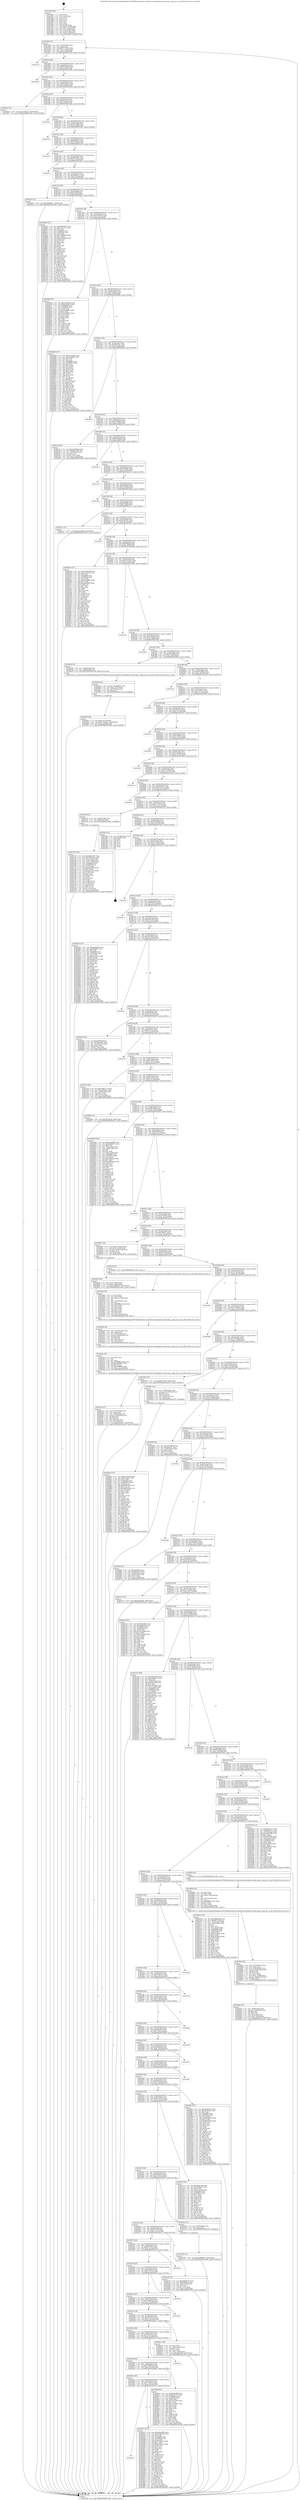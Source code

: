digraph "0x401d60" {
  label = "0x401d60 (/mnt/c/Users/mathe/Desktop/tcc/POCII/binaries/extr_linuxdriversirqchipirq-mvebu-gicp.c_gicp_idx_to_spi_Final-ollvm.out::main(0))"
  labelloc = "t"
  node[shape=record]

  Entry [label="",width=0.3,height=0.3,shape=circle,fillcolor=black,style=filled]
  "0x401d92" [label="{
     0x401d92 [32]\l
     | [instrs]\l
     &nbsp;&nbsp;0x401d92 \<+6\>: mov -0xa0(%rbp),%eax\l
     &nbsp;&nbsp;0x401d98 \<+2\>: mov %eax,%ecx\l
     &nbsp;&nbsp;0x401d9a \<+6\>: sub $0x83731901,%ecx\l
     &nbsp;&nbsp;0x401da0 \<+6\>: mov %eax,-0xa4(%rbp)\l
     &nbsp;&nbsp;0x401da6 \<+6\>: mov %ecx,-0xa8(%rbp)\l
     &nbsp;&nbsp;0x401dac \<+6\>: je 00000000004031a9 \<main+0x1449\>\l
  }"]
  "0x4031a9" [label="{
     0x4031a9\l
  }", style=dashed]
  "0x401db2" [label="{
     0x401db2 [28]\l
     | [instrs]\l
     &nbsp;&nbsp;0x401db2 \<+5\>: jmp 0000000000401db7 \<main+0x57\>\l
     &nbsp;&nbsp;0x401db7 \<+6\>: mov -0xa4(%rbp),%eax\l
     &nbsp;&nbsp;0x401dbd \<+5\>: sub $0x89c008c8,%eax\l
     &nbsp;&nbsp;0x401dc2 \<+6\>: mov %eax,-0xac(%rbp)\l
     &nbsp;&nbsp;0x401dc8 \<+6\>: je 0000000000403d4b \<main+0x1feb\>\l
  }"]
  Exit [label="",width=0.3,height=0.3,shape=circle,fillcolor=black,style=filled,peripheries=2]
  "0x403d4b" [label="{
     0x403d4b\l
  }", style=dashed]
  "0x401dce" [label="{
     0x401dce [28]\l
     | [instrs]\l
     &nbsp;&nbsp;0x401dce \<+5\>: jmp 0000000000401dd3 \<main+0x73\>\l
     &nbsp;&nbsp;0x401dd3 \<+6\>: mov -0xa4(%rbp),%eax\l
     &nbsp;&nbsp;0x401dd9 \<+5\>: sub $0x8b08357c,%eax\l
     &nbsp;&nbsp;0x401dde \<+6\>: mov %eax,-0xb0(%rbp)\l
     &nbsp;&nbsp;0x401de4 \<+6\>: je 00000000004030ed \<main+0x138d\>\l
  }"]
  "0x403108" [label="{
     0x403108 [15]\l
     | [instrs]\l
     &nbsp;&nbsp;0x403108 \<+10\>: movl $0x7b89063a,-0xa0(%rbp)\l
     &nbsp;&nbsp;0x403112 \<+5\>: jmp 0000000000403e49 \<main+0x20e9\>\l
  }"]
  "0x4030ed" [label="{
     0x4030ed [15]\l
     | [instrs]\l
     &nbsp;&nbsp;0x4030ed \<+10\>: movl $0x7c94aac7,-0xa0(%rbp)\l
     &nbsp;&nbsp;0x4030f7 \<+5\>: jmp 0000000000403e49 \<main+0x20e9\>\l
  }"]
  "0x401dea" [label="{
     0x401dea [28]\l
     | [instrs]\l
     &nbsp;&nbsp;0x401dea \<+5\>: jmp 0000000000401def \<main+0x8f\>\l
     &nbsp;&nbsp;0x401def \<+6\>: mov -0xa4(%rbp),%eax\l
     &nbsp;&nbsp;0x401df5 \<+5\>: sub $0x93baac91,%eax\l
     &nbsp;&nbsp;0x401dfa \<+6\>: mov %eax,-0xb4(%rbp)\l
     &nbsp;&nbsp;0x401e00 \<+6\>: je 000000000040326a \<main+0x150a\>\l
  }"]
  "0x402f42" [label="{
     0x402f42 [153]\l
     | [instrs]\l
     &nbsp;&nbsp;0x402f42 \<+5\>: mov $0xc47dae28,%edx\l
     &nbsp;&nbsp;0x402f47 \<+5\>: mov $0xfdcccb7e,%esi\l
     &nbsp;&nbsp;0x402f4c \<+3\>: mov $0x1,%r8b\l
     &nbsp;&nbsp;0x402f4f \<+8\>: mov 0x406060,%r9d\l
     &nbsp;&nbsp;0x402f57 \<+8\>: mov 0x406064,%r10d\l
     &nbsp;&nbsp;0x402f5f \<+3\>: mov %r9d,%r11d\l
     &nbsp;&nbsp;0x402f62 \<+7\>: add $0x9600fc8f,%r11d\l
     &nbsp;&nbsp;0x402f69 \<+4\>: sub $0x1,%r11d\l
     &nbsp;&nbsp;0x402f6d \<+7\>: sub $0x9600fc8f,%r11d\l
     &nbsp;&nbsp;0x402f74 \<+4\>: imul %r11d,%r9d\l
     &nbsp;&nbsp;0x402f78 \<+4\>: and $0x1,%r9d\l
     &nbsp;&nbsp;0x402f7c \<+4\>: cmp $0x0,%r9d\l
     &nbsp;&nbsp;0x402f80 \<+3\>: sete %bl\l
     &nbsp;&nbsp;0x402f83 \<+4\>: cmp $0xa,%r10d\l
     &nbsp;&nbsp;0x402f87 \<+4\>: setl %r14b\l
     &nbsp;&nbsp;0x402f8b \<+3\>: mov %bl,%r15b\l
     &nbsp;&nbsp;0x402f8e \<+4\>: xor $0xff,%r15b\l
     &nbsp;&nbsp;0x402f92 \<+3\>: mov %r14b,%r12b\l
     &nbsp;&nbsp;0x402f95 \<+4\>: xor $0xff,%r12b\l
     &nbsp;&nbsp;0x402f99 \<+4\>: xor $0x0,%r8b\l
     &nbsp;&nbsp;0x402f9d \<+3\>: mov %r15b,%r13b\l
     &nbsp;&nbsp;0x402fa0 \<+4\>: and $0x0,%r13b\l
     &nbsp;&nbsp;0x402fa4 \<+3\>: and %r8b,%bl\l
     &nbsp;&nbsp;0x402fa7 \<+3\>: mov %r12b,%al\l
     &nbsp;&nbsp;0x402faa \<+2\>: and $0x0,%al\l
     &nbsp;&nbsp;0x402fac \<+3\>: and %r8b,%r14b\l
     &nbsp;&nbsp;0x402faf \<+3\>: or %bl,%r13b\l
     &nbsp;&nbsp;0x402fb2 \<+3\>: or %r14b,%al\l
     &nbsp;&nbsp;0x402fb5 \<+3\>: xor %al,%r13b\l
     &nbsp;&nbsp;0x402fb8 \<+3\>: or %r12b,%r15b\l
     &nbsp;&nbsp;0x402fbb \<+4\>: xor $0xff,%r15b\l
     &nbsp;&nbsp;0x402fbf \<+4\>: or $0x0,%r8b\l
     &nbsp;&nbsp;0x402fc3 \<+3\>: and %r8b,%r15b\l
     &nbsp;&nbsp;0x402fc6 \<+3\>: or %r15b,%r13b\l
     &nbsp;&nbsp;0x402fc9 \<+4\>: test $0x1,%r13b\l
     &nbsp;&nbsp;0x402fcd \<+3\>: cmovne %esi,%edx\l
     &nbsp;&nbsp;0x402fd0 \<+6\>: mov %edx,-0xa0(%rbp)\l
     &nbsp;&nbsp;0x402fd6 \<+5\>: jmp 0000000000403e49 \<main+0x20e9\>\l
  }"]
  "0x40326a" [label="{
     0x40326a\l
  }", style=dashed]
  "0x401e06" [label="{
     0x401e06 [28]\l
     | [instrs]\l
     &nbsp;&nbsp;0x401e06 \<+5\>: jmp 0000000000401e0b \<main+0xab\>\l
     &nbsp;&nbsp;0x401e0b \<+6\>: mov -0xa4(%rbp),%eax\l
     &nbsp;&nbsp;0x401e11 \<+5\>: sub $0x9afa5380,%eax\l
     &nbsp;&nbsp;0x401e16 \<+6\>: mov %eax,-0xb8(%rbp)\l
     &nbsp;&nbsp;0x401e1c \<+6\>: je 0000000000403e38 \<main+0x20d8\>\l
  }"]
  "0x40263a" [label="{
     0x40263a\l
  }", style=dashed]
  "0x403e38" [label="{
     0x403e38\l
  }", style=dashed]
  "0x401e22" [label="{
     0x401e22 [28]\l
     | [instrs]\l
     &nbsp;&nbsp;0x401e22 \<+5\>: jmp 0000000000401e27 \<main+0xc7\>\l
     &nbsp;&nbsp;0x401e27 \<+6\>: mov -0xa4(%rbp),%eax\l
     &nbsp;&nbsp;0x401e2d \<+5\>: sub $0x9d89d3a3,%eax\l
     &nbsp;&nbsp;0x401e32 \<+6\>: mov %eax,-0xbc(%rbp)\l
     &nbsp;&nbsp;0x401e38 \<+6\>: je 0000000000403a30 \<main+0x1cd0\>\l
  }"]
  "0x402d71" [label="{
     0x402d71 [147]\l
     | [instrs]\l
     &nbsp;&nbsp;0x402d71 \<+5\>: mov $0x5e9e6359,%eax\l
     &nbsp;&nbsp;0x402d76 \<+5\>: mov $0x502db5d8,%ecx\l
     &nbsp;&nbsp;0x402d7b \<+2\>: mov $0x1,%dl\l
     &nbsp;&nbsp;0x402d7d \<+7\>: mov 0x406060,%esi\l
     &nbsp;&nbsp;0x402d84 \<+7\>: mov 0x406064,%edi\l
     &nbsp;&nbsp;0x402d8b \<+3\>: mov %esi,%r8d\l
     &nbsp;&nbsp;0x402d8e \<+7\>: add $0x6734fa22,%r8d\l
     &nbsp;&nbsp;0x402d95 \<+4\>: sub $0x1,%r8d\l
     &nbsp;&nbsp;0x402d99 \<+7\>: sub $0x6734fa22,%r8d\l
     &nbsp;&nbsp;0x402da0 \<+4\>: imul %r8d,%esi\l
     &nbsp;&nbsp;0x402da4 \<+3\>: and $0x1,%esi\l
     &nbsp;&nbsp;0x402da7 \<+3\>: cmp $0x0,%esi\l
     &nbsp;&nbsp;0x402daa \<+4\>: sete %r9b\l
     &nbsp;&nbsp;0x402dae \<+3\>: cmp $0xa,%edi\l
     &nbsp;&nbsp;0x402db1 \<+4\>: setl %r10b\l
     &nbsp;&nbsp;0x402db5 \<+3\>: mov %r9b,%r11b\l
     &nbsp;&nbsp;0x402db8 \<+4\>: xor $0xff,%r11b\l
     &nbsp;&nbsp;0x402dbc \<+3\>: mov %r10b,%bl\l
     &nbsp;&nbsp;0x402dbf \<+3\>: xor $0xff,%bl\l
     &nbsp;&nbsp;0x402dc2 \<+3\>: xor $0x0,%dl\l
     &nbsp;&nbsp;0x402dc5 \<+3\>: mov %r11b,%r14b\l
     &nbsp;&nbsp;0x402dc8 \<+4\>: and $0x0,%r14b\l
     &nbsp;&nbsp;0x402dcc \<+3\>: and %dl,%r9b\l
     &nbsp;&nbsp;0x402dcf \<+3\>: mov %bl,%r15b\l
     &nbsp;&nbsp;0x402dd2 \<+4\>: and $0x0,%r15b\l
     &nbsp;&nbsp;0x402dd6 \<+3\>: and %dl,%r10b\l
     &nbsp;&nbsp;0x402dd9 \<+3\>: or %r9b,%r14b\l
     &nbsp;&nbsp;0x402ddc \<+3\>: or %r10b,%r15b\l
     &nbsp;&nbsp;0x402ddf \<+3\>: xor %r15b,%r14b\l
     &nbsp;&nbsp;0x402de2 \<+3\>: or %bl,%r11b\l
     &nbsp;&nbsp;0x402de5 \<+4\>: xor $0xff,%r11b\l
     &nbsp;&nbsp;0x402de9 \<+3\>: or $0x0,%dl\l
     &nbsp;&nbsp;0x402dec \<+3\>: and %dl,%r11b\l
     &nbsp;&nbsp;0x402def \<+3\>: or %r11b,%r14b\l
     &nbsp;&nbsp;0x402df2 \<+4\>: test $0x1,%r14b\l
     &nbsp;&nbsp;0x402df6 \<+3\>: cmovne %ecx,%eax\l
     &nbsp;&nbsp;0x402df9 \<+6\>: mov %eax,-0xa0(%rbp)\l
     &nbsp;&nbsp;0x402dff \<+5\>: jmp 0000000000403e49 \<main+0x20e9\>\l
  }"]
  "0x403a30" [label="{
     0x403a30\l
  }", style=dashed]
  "0x401e3e" [label="{
     0x401e3e [28]\l
     | [instrs]\l
     &nbsp;&nbsp;0x401e3e \<+5\>: jmp 0000000000401e43 \<main+0xe3\>\l
     &nbsp;&nbsp;0x401e43 \<+6\>: mov -0xa4(%rbp),%eax\l
     &nbsp;&nbsp;0x401e49 \<+5\>: sub $0xa08bc041,%eax\l
     &nbsp;&nbsp;0x401e4e \<+6\>: mov %eax,-0xc0(%rbp)\l
     &nbsp;&nbsp;0x401e54 \<+6\>: je 0000000000403d7c \<main+0x201c\>\l
  }"]
  "0x40261e" [label="{
     0x40261e [28]\l
     | [instrs]\l
     &nbsp;&nbsp;0x40261e \<+5\>: jmp 0000000000402623 \<main+0x8c3\>\l
     &nbsp;&nbsp;0x402623 \<+6\>: mov -0xa4(%rbp),%eax\l
     &nbsp;&nbsp;0x402629 \<+5\>: sub $0x7c94aac7,%eax\l
     &nbsp;&nbsp;0x40262e \<+6\>: mov %eax,-0x1e0(%rbp)\l
     &nbsp;&nbsp;0x402634 \<+6\>: je 0000000000402d71 \<main+0x1011\>\l
  }"]
  "0x403d7c" [label="{
     0x403d7c\l
  }", style=dashed]
  "0x401e5a" [label="{
     0x401e5a [28]\l
     | [instrs]\l
     &nbsp;&nbsp;0x401e5a \<+5\>: jmp 0000000000401e5f \<main+0xff\>\l
     &nbsp;&nbsp;0x401e5f \<+6\>: mov -0xa4(%rbp),%eax\l
     &nbsp;&nbsp;0x401e65 \<+5\>: sub $0xa0d82c11,%eax\l
     &nbsp;&nbsp;0x401e6a \<+6\>: mov %eax,-0xc4(%rbp)\l
     &nbsp;&nbsp;0x401e70 \<+6\>: je 0000000000402d23 \<main+0xfc3\>\l
  }"]
  "0x403bbb" [label="{
     0x403bbb [91]\l
     | [instrs]\l
     &nbsp;&nbsp;0x403bbb \<+5\>: mov $0x9afa5380,%eax\l
     &nbsp;&nbsp;0x403bc0 \<+5\>: mov $0x621b787a,%ecx\l
     &nbsp;&nbsp;0x403bc5 \<+7\>: mov 0x406060,%edx\l
     &nbsp;&nbsp;0x403bcc \<+7\>: mov 0x406064,%esi\l
     &nbsp;&nbsp;0x403bd3 \<+2\>: mov %edx,%edi\l
     &nbsp;&nbsp;0x403bd5 \<+6\>: sub $0x311618d7,%edi\l
     &nbsp;&nbsp;0x403bdb \<+3\>: sub $0x1,%edi\l
     &nbsp;&nbsp;0x403bde \<+6\>: add $0x311618d7,%edi\l
     &nbsp;&nbsp;0x403be4 \<+3\>: imul %edi,%edx\l
     &nbsp;&nbsp;0x403be7 \<+3\>: and $0x1,%edx\l
     &nbsp;&nbsp;0x403bea \<+3\>: cmp $0x0,%edx\l
     &nbsp;&nbsp;0x403bed \<+4\>: sete %r8b\l
     &nbsp;&nbsp;0x403bf1 \<+3\>: cmp $0xa,%esi\l
     &nbsp;&nbsp;0x403bf4 \<+4\>: setl %r9b\l
     &nbsp;&nbsp;0x403bf8 \<+3\>: mov %r8b,%r10b\l
     &nbsp;&nbsp;0x403bfb \<+3\>: and %r9b,%r10b\l
     &nbsp;&nbsp;0x403bfe \<+3\>: xor %r9b,%r8b\l
     &nbsp;&nbsp;0x403c01 \<+3\>: or %r8b,%r10b\l
     &nbsp;&nbsp;0x403c04 \<+4\>: test $0x1,%r10b\l
     &nbsp;&nbsp;0x403c08 \<+3\>: cmovne %ecx,%eax\l
     &nbsp;&nbsp;0x403c0b \<+6\>: mov %eax,-0xa0(%rbp)\l
     &nbsp;&nbsp;0x403c11 \<+5\>: jmp 0000000000403e49 \<main+0x20e9\>\l
  }"]
  "0x402d23" [label="{
     0x402d23 [15]\l
     | [instrs]\l
     &nbsp;&nbsp;0x402d23 \<+10\>: movl $0x3dd69471,-0xa0(%rbp)\l
     &nbsp;&nbsp;0x402d2d \<+5\>: jmp 0000000000403e49 \<main+0x20e9\>\l
  }"]
  "0x401e76" [label="{
     0x401e76 [28]\l
     | [instrs]\l
     &nbsp;&nbsp;0x401e76 \<+5\>: jmp 0000000000401e7b \<main+0x11b\>\l
     &nbsp;&nbsp;0x401e7b \<+6\>: mov -0xa4(%rbp),%eax\l
     &nbsp;&nbsp;0x401e81 \<+5\>: sub $0xa29f7fdf,%eax\l
     &nbsp;&nbsp;0x401e86 \<+6\>: mov %eax,-0xc8(%rbp)\l
     &nbsp;&nbsp;0x401e8c \<+6\>: je 00000000004026b5 \<main+0x955\>\l
  }"]
  "0x402602" [label="{
     0x402602 [28]\l
     | [instrs]\l
     &nbsp;&nbsp;0x402602 \<+5\>: jmp 0000000000402607 \<main+0x8a7\>\l
     &nbsp;&nbsp;0x402607 \<+6\>: mov -0xa4(%rbp),%eax\l
     &nbsp;&nbsp;0x40260d \<+5\>: sub $0x7b89063a,%eax\l
     &nbsp;&nbsp;0x402612 \<+6\>: mov %eax,-0x1dc(%rbp)\l
     &nbsp;&nbsp;0x402618 \<+6\>: je 0000000000403bbb \<main+0x1e5b\>\l
  }"]
  "0x4026b5" [label="{
     0x4026b5 [147]\l
     | [instrs]\l
     &nbsp;&nbsp;0x4026b5 \<+5\>: mov $0xbdbb7d07,%eax\l
     &nbsp;&nbsp;0x4026ba \<+5\>: mov $0xe273c273,%ecx\l
     &nbsp;&nbsp;0x4026bf \<+2\>: mov $0x1,%dl\l
     &nbsp;&nbsp;0x4026c1 \<+7\>: mov 0x406060,%esi\l
     &nbsp;&nbsp;0x4026c8 \<+7\>: mov 0x406064,%edi\l
     &nbsp;&nbsp;0x4026cf \<+3\>: mov %esi,%r8d\l
     &nbsp;&nbsp;0x4026d2 \<+7\>: add $0x51865d69,%r8d\l
     &nbsp;&nbsp;0x4026d9 \<+4\>: sub $0x1,%r8d\l
     &nbsp;&nbsp;0x4026dd \<+7\>: sub $0x51865d69,%r8d\l
     &nbsp;&nbsp;0x4026e4 \<+4\>: imul %r8d,%esi\l
     &nbsp;&nbsp;0x4026e8 \<+3\>: and $0x1,%esi\l
     &nbsp;&nbsp;0x4026eb \<+3\>: cmp $0x0,%esi\l
     &nbsp;&nbsp;0x4026ee \<+4\>: sete %r9b\l
     &nbsp;&nbsp;0x4026f2 \<+3\>: cmp $0xa,%edi\l
     &nbsp;&nbsp;0x4026f5 \<+4\>: setl %r10b\l
     &nbsp;&nbsp;0x4026f9 \<+3\>: mov %r9b,%r11b\l
     &nbsp;&nbsp;0x4026fc \<+4\>: xor $0xff,%r11b\l
     &nbsp;&nbsp;0x402700 \<+3\>: mov %r10b,%bl\l
     &nbsp;&nbsp;0x402703 \<+3\>: xor $0xff,%bl\l
     &nbsp;&nbsp;0x402706 \<+3\>: xor $0x1,%dl\l
     &nbsp;&nbsp;0x402709 \<+3\>: mov %r11b,%r14b\l
     &nbsp;&nbsp;0x40270c \<+4\>: and $0xff,%r14b\l
     &nbsp;&nbsp;0x402710 \<+3\>: and %dl,%r9b\l
     &nbsp;&nbsp;0x402713 \<+3\>: mov %bl,%r15b\l
     &nbsp;&nbsp;0x402716 \<+4\>: and $0xff,%r15b\l
     &nbsp;&nbsp;0x40271a \<+3\>: and %dl,%r10b\l
     &nbsp;&nbsp;0x40271d \<+3\>: or %r9b,%r14b\l
     &nbsp;&nbsp;0x402720 \<+3\>: or %r10b,%r15b\l
     &nbsp;&nbsp;0x402723 \<+3\>: xor %r15b,%r14b\l
     &nbsp;&nbsp;0x402726 \<+3\>: or %bl,%r11b\l
     &nbsp;&nbsp;0x402729 \<+4\>: xor $0xff,%r11b\l
     &nbsp;&nbsp;0x40272d \<+3\>: or $0x1,%dl\l
     &nbsp;&nbsp;0x402730 \<+3\>: and %dl,%r11b\l
     &nbsp;&nbsp;0x402733 \<+3\>: or %r11b,%r14b\l
     &nbsp;&nbsp;0x402736 \<+4\>: test $0x1,%r14b\l
     &nbsp;&nbsp;0x40273a \<+3\>: cmovne %ecx,%eax\l
     &nbsp;&nbsp;0x40273d \<+6\>: mov %eax,-0xa0(%rbp)\l
     &nbsp;&nbsp;0x402743 \<+5\>: jmp 0000000000403e49 \<main+0x20e9\>\l
  }"]
  "0x401e92" [label="{
     0x401e92 [28]\l
     | [instrs]\l
     &nbsp;&nbsp;0x401e92 \<+5\>: jmp 0000000000401e97 \<main+0x137\>\l
     &nbsp;&nbsp;0x401e97 \<+6\>: mov -0xa4(%rbp),%eax\l
     &nbsp;&nbsp;0x401e9d \<+5\>: sub $0xa35203be,%eax\l
     &nbsp;&nbsp;0x401ea2 \<+6\>: mov %eax,-0xcc(%rbp)\l
     &nbsp;&nbsp;0x401ea8 \<+6\>: je 0000000000402b2d \<main+0xdcd\>\l
  }"]
  "0x4035aa" [label="{
     0x4035aa\l
  }", style=dashed]
  "0x402b2d" [label="{
     0x402b2d [91]\l
     | [instrs]\l
     &nbsp;&nbsp;0x402b2d \<+5\>: mov $0xb762004a,%eax\l
     &nbsp;&nbsp;0x402b32 \<+5\>: mov $0xa502e43d,%ecx\l
     &nbsp;&nbsp;0x402b37 \<+7\>: mov 0x406060,%edx\l
     &nbsp;&nbsp;0x402b3e \<+7\>: mov 0x406064,%esi\l
     &nbsp;&nbsp;0x402b45 \<+2\>: mov %edx,%edi\l
     &nbsp;&nbsp;0x402b47 \<+6\>: sub $0x2d36f903,%edi\l
     &nbsp;&nbsp;0x402b4d \<+3\>: sub $0x1,%edi\l
     &nbsp;&nbsp;0x402b50 \<+6\>: add $0x2d36f903,%edi\l
     &nbsp;&nbsp;0x402b56 \<+3\>: imul %edi,%edx\l
     &nbsp;&nbsp;0x402b59 \<+3\>: and $0x1,%edx\l
     &nbsp;&nbsp;0x402b5c \<+3\>: cmp $0x0,%edx\l
     &nbsp;&nbsp;0x402b5f \<+4\>: sete %r8b\l
     &nbsp;&nbsp;0x402b63 \<+3\>: cmp $0xa,%esi\l
     &nbsp;&nbsp;0x402b66 \<+4\>: setl %r9b\l
     &nbsp;&nbsp;0x402b6a \<+3\>: mov %r8b,%r10b\l
     &nbsp;&nbsp;0x402b6d \<+3\>: and %r9b,%r10b\l
     &nbsp;&nbsp;0x402b70 \<+3\>: xor %r9b,%r8b\l
     &nbsp;&nbsp;0x402b73 \<+3\>: or %r8b,%r10b\l
     &nbsp;&nbsp;0x402b76 \<+4\>: test $0x1,%r10b\l
     &nbsp;&nbsp;0x402b7a \<+3\>: cmovne %ecx,%eax\l
     &nbsp;&nbsp;0x402b7d \<+6\>: mov %eax,-0xa0(%rbp)\l
     &nbsp;&nbsp;0x402b83 \<+5\>: jmp 0000000000403e49 \<main+0x20e9\>\l
  }"]
  "0x401eae" [label="{
     0x401eae [28]\l
     | [instrs]\l
     &nbsp;&nbsp;0x401eae \<+5\>: jmp 0000000000401eb3 \<main+0x153\>\l
     &nbsp;&nbsp;0x401eb3 \<+6\>: mov -0xa4(%rbp),%eax\l
     &nbsp;&nbsp;0x401eb9 \<+5\>: sub $0xa502e43d,%eax\l
     &nbsp;&nbsp;0x401ebe \<+6\>: mov %eax,-0xd0(%rbp)\l
     &nbsp;&nbsp;0x401ec4 \<+6\>: je 0000000000402b88 \<main+0xe28\>\l
  }"]
  "0x402d55" [label="{
     0x402d55 [28]\l
     | [instrs]\l
     &nbsp;&nbsp;0x402d55 \<+7\>: movl $0x0,-0x74(%rbp)\l
     &nbsp;&nbsp;0x402d5c \<+10\>: movl $0x7c94aac7,-0xa0(%rbp)\l
     &nbsp;&nbsp;0x402d66 \<+6\>: mov %eax,-0x200(%rbp)\l
     &nbsp;&nbsp;0x402d6c \<+5\>: jmp 0000000000403e49 \<main+0x20e9\>\l
  }"]
  "0x402b88" [label="{
     0x402b88 [137]\l
     | [instrs]\l
     &nbsp;&nbsp;0x402b88 \<+5\>: mov $0xb762004a,%eax\l
     &nbsp;&nbsp;0x402b8d \<+5\>: mov $0xbae69bf5,%ecx\l
     &nbsp;&nbsp;0x402b92 \<+2\>: mov $0x1,%dl\l
     &nbsp;&nbsp;0x402b94 \<+2\>: xor %esi,%esi\l
     &nbsp;&nbsp;0x402b96 \<+7\>: mov 0x406060,%edi\l
     &nbsp;&nbsp;0x402b9d \<+8\>: mov 0x406064,%r8d\l
     &nbsp;&nbsp;0x402ba5 \<+3\>: sub $0x1,%esi\l
     &nbsp;&nbsp;0x402ba8 \<+3\>: mov %edi,%r9d\l
     &nbsp;&nbsp;0x402bab \<+3\>: add %esi,%r9d\l
     &nbsp;&nbsp;0x402bae \<+4\>: imul %r9d,%edi\l
     &nbsp;&nbsp;0x402bb2 \<+3\>: and $0x1,%edi\l
     &nbsp;&nbsp;0x402bb5 \<+3\>: cmp $0x0,%edi\l
     &nbsp;&nbsp;0x402bb8 \<+4\>: sete %r10b\l
     &nbsp;&nbsp;0x402bbc \<+4\>: cmp $0xa,%r8d\l
     &nbsp;&nbsp;0x402bc0 \<+4\>: setl %r11b\l
     &nbsp;&nbsp;0x402bc4 \<+3\>: mov %r10b,%bl\l
     &nbsp;&nbsp;0x402bc7 \<+3\>: xor $0xff,%bl\l
     &nbsp;&nbsp;0x402bca \<+3\>: mov %r11b,%r14b\l
     &nbsp;&nbsp;0x402bcd \<+4\>: xor $0xff,%r14b\l
     &nbsp;&nbsp;0x402bd1 \<+3\>: xor $0x0,%dl\l
     &nbsp;&nbsp;0x402bd4 \<+3\>: mov %bl,%r15b\l
     &nbsp;&nbsp;0x402bd7 \<+4\>: and $0x0,%r15b\l
     &nbsp;&nbsp;0x402bdb \<+3\>: and %dl,%r10b\l
     &nbsp;&nbsp;0x402bde \<+3\>: mov %r14b,%r12b\l
     &nbsp;&nbsp;0x402be1 \<+4\>: and $0x0,%r12b\l
     &nbsp;&nbsp;0x402be5 \<+3\>: and %dl,%r11b\l
     &nbsp;&nbsp;0x402be8 \<+3\>: or %r10b,%r15b\l
     &nbsp;&nbsp;0x402beb \<+3\>: or %r11b,%r12b\l
     &nbsp;&nbsp;0x402bee \<+3\>: xor %r12b,%r15b\l
     &nbsp;&nbsp;0x402bf1 \<+3\>: or %r14b,%bl\l
     &nbsp;&nbsp;0x402bf4 \<+3\>: xor $0xff,%bl\l
     &nbsp;&nbsp;0x402bf7 \<+3\>: or $0x0,%dl\l
     &nbsp;&nbsp;0x402bfa \<+2\>: and %dl,%bl\l
     &nbsp;&nbsp;0x402bfc \<+3\>: or %bl,%r15b\l
     &nbsp;&nbsp;0x402bff \<+4\>: test $0x1,%r15b\l
     &nbsp;&nbsp;0x402c03 \<+3\>: cmovne %ecx,%eax\l
     &nbsp;&nbsp;0x402c06 \<+6\>: mov %eax,-0xa0(%rbp)\l
     &nbsp;&nbsp;0x402c0c \<+5\>: jmp 0000000000403e49 \<main+0x20e9\>\l
  }"]
  "0x401eca" [label="{
     0x401eca [28]\l
     | [instrs]\l
     &nbsp;&nbsp;0x401eca \<+5\>: jmp 0000000000401ecf \<main+0x16f\>\l
     &nbsp;&nbsp;0x401ecf \<+6\>: mov -0xa4(%rbp),%eax\l
     &nbsp;&nbsp;0x401ed5 \<+5\>: sub $0xad81c4cc,%eax\l
     &nbsp;&nbsp;0x401eda \<+6\>: mov %eax,-0xd4(%rbp)\l
     &nbsp;&nbsp;0x401ee0 \<+6\>: je 00000000004036f6 \<main+0x1996\>\l
  }"]
  "0x402d3e" [label="{
     0x402d3e [23]\l
     | [instrs]\l
     &nbsp;&nbsp;0x402d3e \<+10\>: movabs $0x4040d1,%rdi\l
     &nbsp;&nbsp;0x402d48 \<+3\>: mov %eax,-0x70(%rbp)\l
     &nbsp;&nbsp;0x402d4b \<+3\>: mov -0x70(%rbp),%esi\l
     &nbsp;&nbsp;0x402d4e \<+2\>: mov $0x0,%al\l
     &nbsp;&nbsp;0x402d50 \<+5\>: call 0000000000401040 \<printf@plt\>\l
     | [calls]\l
     &nbsp;&nbsp;0x401040 \{1\} (unknown)\l
  }"]
  "0x4036f6" [label="{
     0x4036f6\l
  }", style=dashed]
  "0x401ee6" [label="{
     0x401ee6 [28]\l
     | [instrs]\l
     &nbsp;&nbsp;0x401ee6 \<+5\>: jmp 0000000000401eeb \<main+0x18b\>\l
     &nbsp;&nbsp;0x401eeb \<+6\>: mov -0xa4(%rbp),%eax\l
     &nbsp;&nbsp;0x401ef1 \<+5\>: sub $0xb5e68253,%eax\l
     &nbsp;&nbsp;0x401ef6 \<+6\>: mov %eax,-0xd8(%rbp)\l
     &nbsp;&nbsp;0x401efc \<+6\>: je 0000000000402a3f \<main+0xcdf\>\l
  }"]
  "0x4025e6" [label="{
     0x4025e6 [28]\l
     | [instrs]\l
     &nbsp;&nbsp;0x4025e6 \<+5\>: jmp 00000000004025eb \<main+0x88b\>\l
     &nbsp;&nbsp;0x4025eb \<+6\>: mov -0xa4(%rbp),%eax\l
     &nbsp;&nbsp;0x4025f1 \<+5\>: sub $0x7863cc4a,%eax\l
     &nbsp;&nbsp;0x4025f6 \<+6\>: mov %eax,-0x1d8(%rbp)\l
     &nbsp;&nbsp;0x4025fc \<+6\>: je 00000000004035aa \<main+0x184a\>\l
  }"]
  "0x402a3f" [label="{
     0x402a3f [30]\l
     | [instrs]\l
     &nbsp;&nbsp;0x402a3f \<+5\>: mov $0xa35203be,%eax\l
     &nbsp;&nbsp;0x402a44 \<+5\>: mov $0x8565146,%ecx\l
     &nbsp;&nbsp;0x402a49 \<+3\>: mov -0x2b(%rbp),%dl\l
     &nbsp;&nbsp;0x402a4c \<+3\>: test $0x1,%dl\l
     &nbsp;&nbsp;0x402a4f \<+3\>: cmovne %ecx,%eax\l
     &nbsp;&nbsp;0x402a52 \<+6\>: mov %eax,-0xa0(%rbp)\l
     &nbsp;&nbsp;0x402a58 \<+5\>: jmp 0000000000403e49 \<main+0x20e9\>\l
  }"]
  "0x401f02" [label="{
     0x401f02 [28]\l
     | [instrs]\l
     &nbsp;&nbsp;0x401f02 \<+5\>: jmp 0000000000401f07 \<main+0x1a7\>\l
     &nbsp;&nbsp;0x401f07 \<+6\>: mov -0xa4(%rbp),%eax\l
     &nbsp;&nbsp;0x401f0d \<+5\>: sub $0xb6b9aa44,%eax\l
     &nbsp;&nbsp;0x401f12 \<+6\>: mov %eax,-0xdc(%rbp)\l
     &nbsp;&nbsp;0x401f18 \<+6\>: je 0000000000403e24 \<main+0x20c4\>\l
  }"]
  "0x402b11" [label="{
     0x402b11 [28]\l
     | [instrs]\l
     &nbsp;&nbsp;0x402b11 \<+2\>: xor %eax,%eax\l
     &nbsp;&nbsp;0x402b13 \<+3\>: mov -0x6c(%rbp),%ecx\l
     &nbsp;&nbsp;0x402b16 \<+3\>: sub $0x1,%eax\l
     &nbsp;&nbsp;0x402b19 \<+2\>: sub %eax,%ecx\l
     &nbsp;&nbsp;0x402b1b \<+3\>: mov %ecx,-0x6c(%rbp)\l
     &nbsp;&nbsp;0x402b1e \<+10\>: movl $0xea651285,-0xa0(%rbp)\l
     &nbsp;&nbsp;0x402b28 \<+5\>: jmp 0000000000403e49 \<main+0x20e9\>\l
  }"]
  "0x403e24" [label="{
     0x403e24\l
  }", style=dashed]
  "0x401f1e" [label="{
     0x401f1e [28]\l
     | [instrs]\l
     &nbsp;&nbsp;0x401f1e \<+5\>: jmp 0000000000401f23 \<main+0x1c3\>\l
     &nbsp;&nbsp;0x401f23 \<+6\>: mov -0xa4(%rbp),%eax\l
     &nbsp;&nbsp;0x401f29 \<+5\>: sub $0xb762004a,%eax\l
     &nbsp;&nbsp;0x401f2e \<+6\>: mov %eax,-0xe0(%rbp)\l
     &nbsp;&nbsp;0x401f34 \<+6\>: je 0000000000403cc5 \<main+0x1f65\>\l
  }"]
  "0x4025ca" [label="{
     0x4025ca [28]\l
     | [instrs]\l
     &nbsp;&nbsp;0x4025ca \<+5\>: jmp 00000000004025cf \<main+0x86f\>\l
     &nbsp;&nbsp;0x4025cf \<+6\>: mov -0xa4(%rbp),%eax\l
     &nbsp;&nbsp;0x4025d5 \<+5\>: sub $0x76163147,%eax\l
     &nbsp;&nbsp;0x4025da \<+6\>: mov %eax,-0x1d4(%rbp)\l
     &nbsp;&nbsp;0x4025e0 \<+6\>: je 0000000000402b11 \<main+0xdb1\>\l
  }"]
  "0x403cc5" [label="{
     0x403cc5\l
  }", style=dashed]
  "0x401f3a" [label="{
     0x401f3a [28]\l
     | [instrs]\l
     &nbsp;&nbsp;0x401f3a \<+5\>: jmp 0000000000401f3f \<main+0x1df\>\l
     &nbsp;&nbsp;0x401f3f \<+6\>: mov -0xa4(%rbp),%eax\l
     &nbsp;&nbsp;0x401f45 \<+5\>: sub $0xbade9629,%eax\l
     &nbsp;&nbsp;0x401f4a \<+6\>: mov %eax,-0xe4(%rbp)\l
     &nbsp;&nbsp;0x401f50 \<+6\>: je 0000000000403cb6 \<main+0x1f56\>\l
  }"]
  "0x4038e4" [label="{
     0x4038e4\l
  }", style=dashed]
  "0x403cb6" [label="{
     0x403cb6\l
  }", style=dashed]
  "0x401f56" [label="{
     0x401f56 [28]\l
     | [instrs]\l
     &nbsp;&nbsp;0x401f56 \<+5\>: jmp 0000000000401f5b \<main+0x1fb\>\l
     &nbsp;&nbsp;0x401f5b \<+6\>: mov -0xa4(%rbp),%eax\l
     &nbsp;&nbsp;0x401f61 \<+5\>: sub $0xbae69bf5,%eax\l
     &nbsp;&nbsp;0x401f66 \<+6\>: mov %eax,-0xe8(%rbp)\l
     &nbsp;&nbsp;0x401f6c \<+6\>: je 0000000000402c11 \<main+0xeb1\>\l
  }"]
  "0x4025ae" [label="{
     0x4025ae [28]\l
     | [instrs]\l
     &nbsp;&nbsp;0x4025ae \<+5\>: jmp 00000000004025b3 \<main+0x853\>\l
     &nbsp;&nbsp;0x4025b3 \<+6\>: mov -0xa4(%rbp),%eax\l
     &nbsp;&nbsp;0x4025b9 \<+5\>: sub $0x7589ae64,%eax\l
     &nbsp;&nbsp;0x4025be \<+6\>: mov %eax,-0x1d0(%rbp)\l
     &nbsp;&nbsp;0x4025c4 \<+6\>: je 00000000004038e4 \<main+0x1b84\>\l
  }"]
  "0x402c11" [label="{
     0x402c11 [15]\l
     | [instrs]\l
     &nbsp;&nbsp;0x402c11 \<+10\>: movl $0x412ced4d,-0xa0(%rbp)\l
     &nbsp;&nbsp;0x402c1b \<+5\>: jmp 0000000000403e49 \<main+0x20e9\>\l
  }"]
  "0x401f72" [label="{
     0x401f72 [28]\l
     | [instrs]\l
     &nbsp;&nbsp;0x401f72 \<+5\>: jmp 0000000000401f77 \<main+0x217\>\l
     &nbsp;&nbsp;0x401f77 \<+6\>: mov -0xa4(%rbp),%eax\l
     &nbsp;&nbsp;0x401f7d \<+5\>: sub $0xbdbb7d07,%eax\l
     &nbsp;&nbsp;0x401f82 \<+6\>: mov %eax,-0xec(%rbp)\l
     &nbsp;&nbsp;0x401f88 \<+6\>: je 0000000000403c97 \<main+0x1f37\>\l
  }"]
  "0x40346e" [label="{
     0x40346e\l
  }", style=dashed]
  "0x403c97" [label="{
     0x403c97\l
  }", style=dashed]
  "0x401f8e" [label="{
     0x401f8e [28]\l
     | [instrs]\l
     &nbsp;&nbsp;0x401f8e \<+5\>: jmp 0000000000401f93 \<main+0x233\>\l
     &nbsp;&nbsp;0x401f93 \<+6\>: mov -0xa4(%rbp),%eax\l
     &nbsp;&nbsp;0x401f99 \<+5\>: sub $0xbdf964ef,%eax\l
     &nbsp;&nbsp;0x401f9e \<+6\>: mov %eax,-0xf0(%rbp)\l
     &nbsp;&nbsp;0x401fa4 \<+6\>: je 0000000000402e94 \<main+0x1134\>\l
  }"]
  "0x402592" [label="{
     0x402592 [28]\l
     | [instrs]\l
     &nbsp;&nbsp;0x402592 \<+5\>: jmp 0000000000402597 \<main+0x837\>\l
     &nbsp;&nbsp;0x402597 \<+6\>: mov -0xa4(%rbp),%eax\l
     &nbsp;&nbsp;0x40259d \<+5\>: sub $0x6c465ad3,%eax\l
     &nbsp;&nbsp;0x4025a2 \<+6\>: mov %eax,-0x1cc(%rbp)\l
     &nbsp;&nbsp;0x4025a8 \<+6\>: je 000000000040346e \<main+0x170e\>\l
  }"]
  "0x402e94" [label="{
     0x402e94 [147]\l
     | [instrs]\l
     &nbsp;&nbsp;0x402e94 \<+5\>: mov $0xc47dae28,%eax\l
     &nbsp;&nbsp;0x402e99 \<+5\>: mov $0x2bc1bc38,%ecx\l
     &nbsp;&nbsp;0x402e9e \<+2\>: mov $0x1,%dl\l
     &nbsp;&nbsp;0x402ea0 \<+7\>: mov 0x406060,%esi\l
     &nbsp;&nbsp;0x402ea7 \<+7\>: mov 0x406064,%edi\l
     &nbsp;&nbsp;0x402eae \<+3\>: mov %esi,%r8d\l
     &nbsp;&nbsp;0x402eb1 \<+7\>: sub $0x6e258084,%r8d\l
     &nbsp;&nbsp;0x402eb8 \<+4\>: sub $0x1,%r8d\l
     &nbsp;&nbsp;0x402ebc \<+7\>: add $0x6e258084,%r8d\l
     &nbsp;&nbsp;0x402ec3 \<+4\>: imul %r8d,%esi\l
     &nbsp;&nbsp;0x402ec7 \<+3\>: and $0x1,%esi\l
     &nbsp;&nbsp;0x402eca \<+3\>: cmp $0x0,%esi\l
     &nbsp;&nbsp;0x402ecd \<+4\>: sete %r9b\l
     &nbsp;&nbsp;0x402ed1 \<+3\>: cmp $0xa,%edi\l
     &nbsp;&nbsp;0x402ed4 \<+4\>: setl %r10b\l
     &nbsp;&nbsp;0x402ed8 \<+3\>: mov %r9b,%r11b\l
     &nbsp;&nbsp;0x402edb \<+4\>: xor $0xff,%r11b\l
     &nbsp;&nbsp;0x402edf \<+3\>: mov %r10b,%bl\l
     &nbsp;&nbsp;0x402ee2 \<+3\>: xor $0xff,%bl\l
     &nbsp;&nbsp;0x402ee5 \<+3\>: xor $0x1,%dl\l
     &nbsp;&nbsp;0x402ee8 \<+3\>: mov %r11b,%r14b\l
     &nbsp;&nbsp;0x402eeb \<+4\>: and $0xff,%r14b\l
     &nbsp;&nbsp;0x402eef \<+3\>: and %dl,%r9b\l
     &nbsp;&nbsp;0x402ef2 \<+3\>: mov %bl,%r15b\l
     &nbsp;&nbsp;0x402ef5 \<+4\>: and $0xff,%r15b\l
     &nbsp;&nbsp;0x402ef9 \<+3\>: and %dl,%r10b\l
     &nbsp;&nbsp;0x402efc \<+3\>: or %r9b,%r14b\l
     &nbsp;&nbsp;0x402eff \<+3\>: or %r10b,%r15b\l
     &nbsp;&nbsp;0x402f02 \<+3\>: xor %r15b,%r14b\l
     &nbsp;&nbsp;0x402f05 \<+3\>: or %bl,%r11b\l
     &nbsp;&nbsp;0x402f08 \<+4\>: xor $0xff,%r11b\l
     &nbsp;&nbsp;0x402f0c \<+3\>: or $0x1,%dl\l
     &nbsp;&nbsp;0x402f0f \<+3\>: and %dl,%r11b\l
     &nbsp;&nbsp;0x402f12 \<+3\>: or %r11b,%r14b\l
     &nbsp;&nbsp;0x402f15 \<+4\>: test $0x1,%r14b\l
     &nbsp;&nbsp;0x402f19 \<+3\>: cmovne %ecx,%eax\l
     &nbsp;&nbsp;0x402f1c \<+6\>: mov %eax,-0xa0(%rbp)\l
     &nbsp;&nbsp;0x402f22 \<+5\>: jmp 0000000000403e49 \<main+0x20e9\>\l
  }"]
  "0x401faa" [label="{
     0x401faa [28]\l
     | [instrs]\l
     &nbsp;&nbsp;0x401faa \<+5\>: jmp 0000000000401faf \<main+0x24f\>\l
     &nbsp;&nbsp;0x401faf \<+6\>: mov -0xa4(%rbp),%eax\l
     &nbsp;&nbsp;0x401fb5 \<+5\>: sub $0xc0213427,%eax\l
     &nbsp;&nbsp;0x401fba \<+6\>: mov %eax,-0xf4(%rbp)\l
     &nbsp;&nbsp;0x401fc0 \<+6\>: je 0000000000403e06 \<main+0x20a6\>\l
  }"]
  "0x403d5a" [label="{
     0x403d5a\l
  }", style=dashed]
  "0x403e06" [label="{
     0x403e06\l
  }", style=dashed]
  "0x401fc6" [label="{
     0x401fc6 [28]\l
     | [instrs]\l
     &nbsp;&nbsp;0x401fc6 \<+5\>: jmp 0000000000401fcb \<main+0x26b\>\l
     &nbsp;&nbsp;0x401fcb \<+6\>: mov -0xa4(%rbp),%eax\l
     &nbsp;&nbsp;0x401fd1 \<+5\>: sub $0xc47dae28,%eax\l
     &nbsp;&nbsp;0x401fd6 \<+6\>: mov %eax,-0xf8(%rbp)\l
     &nbsp;&nbsp;0x401fdc \<+6\>: je 0000000000403d05 \<main+0x1fa5\>\l
  }"]
  "0x402576" [label="{
     0x402576 [28]\l
     | [instrs]\l
     &nbsp;&nbsp;0x402576 \<+5\>: jmp 000000000040257b \<main+0x81b\>\l
     &nbsp;&nbsp;0x40257b \<+6\>: mov -0xa4(%rbp),%eax\l
     &nbsp;&nbsp;0x402581 \<+5\>: sub $0x69307fa1,%eax\l
     &nbsp;&nbsp;0x402586 \<+6\>: mov %eax,-0x1c8(%rbp)\l
     &nbsp;&nbsp;0x40258c \<+6\>: je 0000000000403d5a \<main+0x1ffa\>\l
  }"]
  "0x403d05" [label="{
     0x403d05\l
  }", style=dashed]
  "0x401fe2" [label="{
     0x401fe2 [28]\l
     | [instrs]\l
     &nbsp;&nbsp;0x401fe2 \<+5\>: jmp 0000000000401fe7 \<main+0x287\>\l
     &nbsp;&nbsp;0x401fe7 \<+6\>: mov -0xa4(%rbp),%eax\l
     &nbsp;&nbsp;0x401fed \<+5\>: sub $0xc8a52f0f,%eax\l
     &nbsp;&nbsp;0x401ff2 \<+6\>: mov %eax,-0xfc(%rbp)\l
     &nbsp;&nbsp;0x401ff8 \<+6\>: je 0000000000402d32 \<main+0xfd2\>\l
  }"]
  "0x402e76" [label="{
     0x402e76 [30]\l
     | [instrs]\l
     &nbsp;&nbsp;0x402e76 \<+5\>: mov $0x64d59a75,%eax\l
     &nbsp;&nbsp;0x402e7b \<+5\>: mov $0xbdf964ef,%ecx\l
     &nbsp;&nbsp;0x402e80 \<+3\>: mov -0x2a(%rbp),%dl\l
     &nbsp;&nbsp;0x402e83 \<+3\>: test $0x1,%dl\l
     &nbsp;&nbsp;0x402e86 \<+3\>: cmovne %ecx,%eax\l
     &nbsp;&nbsp;0x402e89 \<+6\>: mov %eax,-0xa0(%rbp)\l
     &nbsp;&nbsp;0x402e8f \<+5\>: jmp 0000000000403e49 \<main+0x20e9\>\l
  }"]
  "0x402d32" [label="{
     0x402d32 [12]\l
     | [instrs]\l
     &nbsp;&nbsp;0x402d32 \<+4\>: mov -0x60(%rbp),%rdi\l
     &nbsp;&nbsp;0x402d36 \<+3\>: mov -0x50(%rbp),%esi\l
     &nbsp;&nbsp;0x402d39 \<+5\>: call 0000000000401240 \<gicp_idx_to_spi\>\l
     | [calls]\l
     &nbsp;&nbsp;0x401240 \{1\} (/mnt/c/Users/mathe/Desktop/tcc/POCII/binaries/extr_linuxdriversirqchipirq-mvebu-gicp.c_gicp_idx_to_spi_Final-ollvm.out::gicp_idx_to_spi)\l
  }"]
  "0x401ffe" [label="{
     0x401ffe [28]\l
     | [instrs]\l
     &nbsp;&nbsp;0x401ffe \<+5\>: jmp 0000000000402003 \<main+0x2a3\>\l
     &nbsp;&nbsp;0x402003 \<+6\>: mov -0xa4(%rbp),%eax\l
     &nbsp;&nbsp;0x402009 \<+5\>: sub $0xc9a0392d,%eax\l
     &nbsp;&nbsp;0x40200e \<+6\>: mov %eax,-0x100(%rbp)\l
     &nbsp;&nbsp;0x402014 \<+6\>: je 00000000004033db \<main+0x167b\>\l
  }"]
  "0x40255a" [label="{
     0x40255a [28]\l
     | [instrs]\l
     &nbsp;&nbsp;0x40255a \<+5\>: jmp 000000000040255f \<main+0x7ff\>\l
     &nbsp;&nbsp;0x40255f \<+6\>: mov -0xa4(%rbp),%eax\l
     &nbsp;&nbsp;0x402565 \<+5\>: sub $0x690713ff,%eax\l
     &nbsp;&nbsp;0x40256a \<+6\>: mov %eax,-0x1c4(%rbp)\l
     &nbsp;&nbsp;0x402570 \<+6\>: je 0000000000402e76 \<main+0x1116\>\l
  }"]
  "0x4033db" [label="{
     0x4033db\l
  }", style=dashed]
  "0x40201a" [label="{
     0x40201a [28]\l
     | [instrs]\l
     &nbsp;&nbsp;0x40201a \<+5\>: jmp 000000000040201f \<main+0x2bf\>\l
     &nbsp;&nbsp;0x40201f \<+6\>: mov -0xa4(%rbp),%eax\l
     &nbsp;&nbsp;0x402025 \<+5\>: sub $0xcc3b7047,%eax\l
     &nbsp;&nbsp;0x40202a \<+6\>: mov %eax,-0x104(%rbp)\l
     &nbsp;&nbsp;0x402030 \<+6\>: je 000000000040399e \<main+0x1c3e\>\l
  }"]
  "0x4030fc" [label="{
     0x4030fc [12]\l
     | [instrs]\l
     &nbsp;&nbsp;0x4030fc \<+4\>: mov -0x60(%rbp),%rax\l
     &nbsp;&nbsp;0x403100 \<+3\>: mov %rax,%rdi\l
     &nbsp;&nbsp;0x403103 \<+5\>: call 0000000000401030 \<free@plt\>\l
     | [calls]\l
     &nbsp;&nbsp;0x401030 \{1\} (unknown)\l
  }"]
  "0x40399e" [label="{
     0x40399e\l
  }", style=dashed]
  "0x402036" [label="{
     0x402036 [28]\l
     | [instrs]\l
     &nbsp;&nbsp;0x402036 \<+5\>: jmp 000000000040203b \<main+0x2db\>\l
     &nbsp;&nbsp;0x40203b \<+6\>: mov -0xa4(%rbp),%eax\l
     &nbsp;&nbsp;0x402041 \<+5\>: sub $0xce0011cc,%eax\l
     &nbsp;&nbsp;0x402046 \<+6\>: mov %eax,-0x108(%rbp)\l
     &nbsp;&nbsp;0x40204c \<+6\>: je 0000000000403833 \<main+0x1ad3\>\l
  }"]
  "0x40253e" [label="{
     0x40253e [28]\l
     | [instrs]\l
     &nbsp;&nbsp;0x40253e \<+5\>: jmp 0000000000402543 \<main+0x7e3\>\l
     &nbsp;&nbsp;0x402543 \<+6\>: mov -0xa4(%rbp),%eax\l
     &nbsp;&nbsp;0x402549 \<+5\>: sub $0x64d59a75,%eax\l
     &nbsp;&nbsp;0x40254e \<+6\>: mov %eax,-0x1c0(%rbp)\l
     &nbsp;&nbsp;0x402554 \<+6\>: je 00000000004030fc \<main+0x139c\>\l
  }"]
  "0x403833" [label="{
     0x403833\l
  }", style=dashed]
  "0x402052" [label="{
     0x402052 [28]\l
     | [instrs]\l
     &nbsp;&nbsp;0x402052 \<+5\>: jmp 0000000000402057 \<main+0x2f7\>\l
     &nbsp;&nbsp;0x402057 \<+6\>: mov -0xa4(%rbp),%eax\l
     &nbsp;&nbsp;0x40205d \<+5\>: sub $0xd13f97b9,%eax\l
     &nbsp;&nbsp;0x402062 \<+6\>: mov %eax,-0x10c(%rbp)\l
     &nbsp;&nbsp;0x402068 \<+6\>: je 0000000000403851 \<main+0x1af1\>\l
  }"]
  "0x403c16" [label="{
     0x403c16 [93]\l
     | [instrs]\l
     &nbsp;&nbsp;0x403c16 \<+5\>: mov $0x9afa5380,%eax\l
     &nbsp;&nbsp;0x403c1b \<+5\>: mov $0x3e0f0ce3,%ecx\l
     &nbsp;&nbsp;0x403c20 \<+2\>: xor %edx,%edx\l
     &nbsp;&nbsp;0x403c22 \<+7\>: movl $0x0,-0x38(%rbp)\l
     &nbsp;&nbsp;0x403c29 \<+7\>: mov 0x406060,%esi\l
     &nbsp;&nbsp;0x403c30 \<+7\>: mov 0x406064,%edi\l
     &nbsp;&nbsp;0x403c37 \<+3\>: sub $0x1,%edx\l
     &nbsp;&nbsp;0x403c3a \<+3\>: mov %esi,%r8d\l
     &nbsp;&nbsp;0x403c3d \<+3\>: add %edx,%r8d\l
     &nbsp;&nbsp;0x403c40 \<+4\>: imul %r8d,%esi\l
     &nbsp;&nbsp;0x403c44 \<+3\>: and $0x1,%esi\l
     &nbsp;&nbsp;0x403c47 \<+3\>: cmp $0x0,%esi\l
     &nbsp;&nbsp;0x403c4a \<+4\>: sete %r9b\l
     &nbsp;&nbsp;0x403c4e \<+3\>: cmp $0xa,%edi\l
     &nbsp;&nbsp;0x403c51 \<+4\>: setl %r10b\l
     &nbsp;&nbsp;0x403c55 \<+3\>: mov %r9b,%r11b\l
     &nbsp;&nbsp;0x403c58 \<+3\>: and %r10b,%r11b\l
     &nbsp;&nbsp;0x403c5b \<+3\>: xor %r10b,%r9b\l
     &nbsp;&nbsp;0x403c5e \<+3\>: or %r9b,%r11b\l
     &nbsp;&nbsp;0x403c61 \<+4\>: test $0x1,%r11b\l
     &nbsp;&nbsp;0x403c65 \<+3\>: cmovne %ecx,%eax\l
     &nbsp;&nbsp;0x403c68 \<+6\>: mov %eax,-0xa0(%rbp)\l
     &nbsp;&nbsp;0x403c6e \<+5\>: jmp 0000000000403e49 \<main+0x20e9\>\l
  }"]
  "0x403851" [label="{
     0x403851\l
  }", style=dashed]
  "0x40206e" [label="{
     0x40206e [28]\l
     | [instrs]\l
     &nbsp;&nbsp;0x40206e \<+5\>: jmp 0000000000402073 \<main+0x313\>\l
     &nbsp;&nbsp;0x402073 \<+6\>: mov -0xa4(%rbp),%eax\l
     &nbsp;&nbsp;0x402079 \<+5\>: sub $0xd1c9aebb,%eax\l
     &nbsp;&nbsp;0x40207e \<+6\>: mov %eax,-0x110(%rbp)\l
     &nbsp;&nbsp;0x402084 \<+6\>: je 00000000004039d5 \<main+0x1c75\>\l
  }"]
  "0x402522" [label="{
     0x402522 [28]\l
     | [instrs]\l
     &nbsp;&nbsp;0x402522 \<+5\>: jmp 0000000000402527 \<main+0x7c7\>\l
     &nbsp;&nbsp;0x402527 \<+6\>: mov -0xa4(%rbp),%eax\l
     &nbsp;&nbsp;0x40252d \<+5\>: sub $0x621b787a,%eax\l
     &nbsp;&nbsp;0x402532 \<+6\>: mov %eax,-0x1bc(%rbp)\l
     &nbsp;&nbsp;0x402538 \<+6\>: je 0000000000403c16 \<main+0x1eb6\>\l
  }"]
  "0x4039d5" [label="{
     0x4039d5\l
  }", style=dashed]
  "0x40208a" [label="{
     0x40208a [28]\l
     | [instrs]\l
     &nbsp;&nbsp;0x40208a \<+5\>: jmp 000000000040208f \<main+0x32f\>\l
     &nbsp;&nbsp;0x40208f \<+6\>: mov -0xa4(%rbp),%eax\l
     &nbsp;&nbsp;0x402095 \<+5\>: sub $0xd7b7b9dd,%eax\l
     &nbsp;&nbsp;0x40209a \<+6\>: mov %eax,-0x114(%rbp)\l
     &nbsp;&nbsp;0x4020a0 \<+6\>: je 0000000000403aaf \<main+0x1d4f\>\l
  }"]
  "0x402fea" [label="{
     0x402fea [147]\l
     | [instrs]\l
     &nbsp;&nbsp;0x402fea \<+5\>: mov $0xde04c011,%eax\l
     &nbsp;&nbsp;0x402fef \<+5\>: mov $0x4d76d7f4,%ecx\l
     &nbsp;&nbsp;0x402ff4 \<+2\>: mov $0x1,%dl\l
     &nbsp;&nbsp;0x402ff6 \<+7\>: mov 0x406060,%esi\l
     &nbsp;&nbsp;0x402ffd \<+7\>: mov 0x406064,%edi\l
     &nbsp;&nbsp;0x403004 \<+3\>: mov %esi,%r8d\l
     &nbsp;&nbsp;0x403007 \<+7\>: add $0x86f75bb3,%r8d\l
     &nbsp;&nbsp;0x40300e \<+4\>: sub $0x1,%r8d\l
     &nbsp;&nbsp;0x403012 \<+7\>: sub $0x86f75bb3,%r8d\l
     &nbsp;&nbsp;0x403019 \<+4\>: imul %r8d,%esi\l
     &nbsp;&nbsp;0x40301d \<+3\>: and $0x1,%esi\l
     &nbsp;&nbsp;0x403020 \<+3\>: cmp $0x0,%esi\l
     &nbsp;&nbsp;0x403023 \<+4\>: sete %r9b\l
     &nbsp;&nbsp;0x403027 \<+3\>: cmp $0xa,%edi\l
     &nbsp;&nbsp;0x40302a \<+4\>: setl %r10b\l
     &nbsp;&nbsp;0x40302e \<+3\>: mov %r9b,%r11b\l
     &nbsp;&nbsp;0x403031 \<+4\>: xor $0xff,%r11b\l
     &nbsp;&nbsp;0x403035 \<+3\>: mov %r10b,%bl\l
     &nbsp;&nbsp;0x403038 \<+3\>: xor $0xff,%bl\l
     &nbsp;&nbsp;0x40303b \<+3\>: xor $0x1,%dl\l
     &nbsp;&nbsp;0x40303e \<+3\>: mov %r11b,%r14b\l
     &nbsp;&nbsp;0x403041 \<+4\>: and $0xff,%r14b\l
     &nbsp;&nbsp;0x403045 \<+3\>: and %dl,%r9b\l
     &nbsp;&nbsp;0x403048 \<+3\>: mov %bl,%r15b\l
     &nbsp;&nbsp;0x40304b \<+4\>: and $0xff,%r15b\l
     &nbsp;&nbsp;0x40304f \<+3\>: and %dl,%r10b\l
     &nbsp;&nbsp;0x403052 \<+3\>: or %r9b,%r14b\l
     &nbsp;&nbsp;0x403055 \<+3\>: or %r10b,%r15b\l
     &nbsp;&nbsp;0x403058 \<+3\>: xor %r15b,%r14b\l
     &nbsp;&nbsp;0x40305b \<+3\>: or %bl,%r11b\l
     &nbsp;&nbsp;0x40305e \<+4\>: xor $0xff,%r11b\l
     &nbsp;&nbsp;0x403062 \<+3\>: or $0x1,%dl\l
     &nbsp;&nbsp;0x403065 \<+3\>: and %dl,%r11b\l
     &nbsp;&nbsp;0x403068 \<+3\>: or %r11b,%r14b\l
     &nbsp;&nbsp;0x40306b \<+4\>: test $0x1,%r14b\l
     &nbsp;&nbsp;0x40306f \<+3\>: cmovne %ecx,%eax\l
     &nbsp;&nbsp;0x403072 \<+6\>: mov %eax,-0xa0(%rbp)\l
     &nbsp;&nbsp;0x403078 \<+5\>: jmp 0000000000403e49 \<main+0x20e9\>\l
  }"]
  "0x403aaf" [label="{
     0x403aaf\l
  }", style=dashed]
  "0x4020a6" [label="{
     0x4020a6 [28]\l
     | [instrs]\l
     &nbsp;&nbsp;0x4020a6 \<+5\>: jmp 00000000004020ab \<main+0x34b\>\l
     &nbsp;&nbsp;0x4020ab \<+6\>: mov -0xa4(%rbp),%eax\l
     &nbsp;&nbsp;0x4020b1 \<+5\>: sub $0xde04c011,%eax\l
     &nbsp;&nbsp;0x4020b6 \<+6\>: mov %eax,-0x118(%rbp)\l
     &nbsp;&nbsp;0x4020bc \<+6\>: je 0000000000403d2f \<main+0x1fcf\>\l
  }"]
  "0x402506" [label="{
     0x402506 [28]\l
     | [instrs]\l
     &nbsp;&nbsp;0x402506 \<+5\>: jmp 000000000040250b \<main+0x7ab\>\l
     &nbsp;&nbsp;0x40250b \<+6\>: mov -0xa4(%rbp),%eax\l
     &nbsp;&nbsp;0x402511 \<+5\>: sub $0x5f7ddced,%eax\l
     &nbsp;&nbsp;0x402516 \<+6\>: mov %eax,-0x1b8(%rbp)\l
     &nbsp;&nbsp;0x40251c \<+6\>: je 0000000000402fea \<main+0x128a\>\l
  }"]
  "0x403d2f" [label="{
     0x403d2f\l
  }", style=dashed]
  "0x4020c2" [label="{
     0x4020c2 [28]\l
     | [instrs]\l
     &nbsp;&nbsp;0x4020c2 \<+5\>: jmp 00000000004020c7 \<main+0x367\>\l
     &nbsp;&nbsp;0x4020c7 \<+6\>: mov -0xa4(%rbp),%eax\l
     &nbsp;&nbsp;0x4020cd \<+5\>: sub $0xe273c273,%eax\l
     &nbsp;&nbsp;0x4020d2 \<+6\>: mov %eax,-0x11c(%rbp)\l
     &nbsp;&nbsp;0x4020d8 \<+6\>: je 0000000000402748 \<main+0x9e8\>\l
  }"]
  "0x403cf6" [label="{
     0x403cf6\l
  }", style=dashed]
  "0x402748" [label="{
     0x402748 [13]\l
     | [instrs]\l
     &nbsp;&nbsp;0x402748 \<+4\>: mov -0x48(%rbp),%rax\l
     &nbsp;&nbsp;0x40274c \<+4\>: mov 0x8(%rax),%rdi\l
     &nbsp;&nbsp;0x402750 \<+5\>: call 0000000000401060 \<atoi@plt\>\l
     | [calls]\l
     &nbsp;&nbsp;0x401060 \{1\} (unknown)\l
  }"]
  "0x4020de" [label="{
     0x4020de [28]\l
     | [instrs]\l
     &nbsp;&nbsp;0x4020de \<+5\>: jmp 00000000004020e3 \<main+0x383\>\l
     &nbsp;&nbsp;0x4020e3 \<+6\>: mov -0xa4(%rbp),%eax\l
     &nbsp;&nbsp;0x4020e9 \<+5\>: sub $0xe282d3db,%eax\l
     &nbsp;&nbsp;0x4020ee \<+6\>: mov %eax,-0x120(%rbp)\l
     &nbsp;&nbsp;0x4020f4 \<+6\>: je 0000000000403c82 \<main+0x1f22\>\l
  }"]
  "0x4024ea" [label="{
     0x4024ea [28]\l
     | [instrs]\l
     &nbsp;&nbsp;0x4024ea \<+5\>: jmp 00000000004024ef \<main+0x78f\>\l
     &nbsp;&nbsp;0x4024ef \<+6\>: mov -0xa4(%rbp),%eax\l
     &nbsp;&nbsp;0x4024f5 \<+5\>: sub $0x5e9e6359,%eax\l
     &nbsp;&nbsp;0x4024fa \<+6\>: mov %eax,-0x1b4(%rbp)\l
     &nbsp;&nbsp;0x402500 \<+6\>: je 0000000000403cf6 \<main+0x1f96\>\l
  }"]
  "0x403c82" [label="{
     0x403c82 [21]\l
     | [instrs]\l
     &nbsp;&nbsp;0x403c82 \<+3\>: mov -0x38(%rbp),%eax\l
     &nbsp;&nbsp;0x403c85 \<+7\>: add $0x208,%rsp\l
     &nbsp;&nbsp;0x403c8c \<+1\>: pop %rbx\l
     &nbsp;&nbsp;0x403c8d \<+2\>: pop %r12\l
     &nbsp;&nbsp;0x403c8f \<+2\>: pop %r13\l
     &nbsp;&nbsp;0x403c91 \<+2\>: pop %r14\l
     &nbsp;&nbsp;0x403c93 \<+2\>: pop %r15\l
     &nbsp;&nbsp;0x403c95 \<+1\>: pop %rbp\l
     &nbsp;&nbsp;0x403c96 \<+1\>: ret\l
  }"]
  "0x4020fa" [label="{
     0x4020fa [28]\l
     | [instrs]\l
     &nbsp;&nbsp;0x4020fa \<+5\>: jmp 00000000004020ff \<main+0x39f\>\l
     &nbsp;&nbsp;0x4020ff \<+6\>: mov -0xa4(%rbp),%eax\l
     &nbsp;&nbsp;0x402105 \<+5\>: sub $0xe37cd5c0,%eax\l
     &nbsp;&nbsp;0x40210a \<+6\>: mov %eax,-0x124(%rbp)\l
     &nbsp;&nbsp;0x402110 \<+6\>: je 0000000000403dc7 \<main+0x2067\>\l
  }"]
  "0x4036e7" [label="{
     0x4036e7\l
  }", style=dashed]
  "0x403dc7" [label="{
     0x403dc7\l
  }", style=dashed]
  "0x402116" [label="{
     0x402116 [28]\l
     | [instrs]\l
     &nbsp;&nbsp;0x402116 \<+5\>: jmp 000000000040211b \<main+0x3bb\>\l
     &nbsp;&nbsp;0x40211b \<+6\>: mov -0xa4(%rbp),%eax\l
     &nbsp;&nbsp;0x402121 \<+5\>: sub $0xe8b8e1c0,%eax\l
     &nbsp;&nbsp;0x402126 \<+6\>: mov %eax,-0x128(%rbp)\l
     &nbsp;&nbsp;0x40212c \<+6\>: je 0000000000403614 \<main+0x18b4\>\l
  }"]
  "0x4024ce" [label="{
     0x4024ce [28]\l
     | [instrs]\l
     &nbsp;&nbsp;0x4024ce \<+5\>: jmp 00000000004024d3 \<main+0x773\>\l
     &nbsp;&nbsp;0x4024d3 \<+6\>: mov -0xa4(%rbp),%eax\l
     &nbsp;&nbsp;0x4024d9 \<+5\>: sub $0x5d58f1da,%eax\l
     &nbsp;&nbsp;0x4024de \<+6\>: mov %eax,-0x1b0(%rbp)\l
     &nbsp;&nbsp;0x4024e4 \<+6\>: je 00000000004036e7 \<main+0x1987\>\l
  }"]
  "0x403614" [label="{
     0x403614\l
  }", style=dashed]
  "0x402132" [label="{
     0x402132 [28]\l
     | [instrs]\l
     &nbsp;&nbsp;0x402132 \<+5\>: jmp 0000000000402137 \<main+0x3d7\>\l
     &nbsp;&nbsp;0x402137 \<+6\>: mov -0xa4(%rbp),%eax\l
     &nbsp;&nbsp;0x40213d \<+5\>: sub $0xea651285,%eax\l
     &nbsp;&nbsp;0x402142 \<+6\>: mov %eax,-0x12c(%rbp)\l
     &nbsp;&nbsp;0x402148 \<+6\>: je 0000000000402905 \<main+0xba5\>\l
  }"]
  "0x403789" [label="{
     0x403789\l
  }", style=dashed]
  "0x402905" [label="{
     0x402905 [147]\l
     | [instrs]\l
     &nbsp;&nbsp;0x402905 \<+5\>: mov $0xbade9629,%eax\l
     &nbsp;&nbsp;0x40290a \<+5\>: mov $0xffeadfd3,%ecx\l
     &nbsp;&nbsp;0x40290f \<+2\>: mov $0x1,%dl\l
     &nbsp;&nbsp;0x402911 \<+7\>: mov 0x406060,%esi\l
     &nbsp;&nbsp;0x402918 \<+7\>: mov 0x406064,%edi\l
     &nbsp;&nbsp;0x40291f \<+3\>: mov %esi,%r8d\l
     &nbsp;&nbsp;0x402922 \<+7\>: sub $0xefd14161,%r8d\l
     &nbsp;&nbsp;0x402929 \<+4\>: sub $0x1,%r8d\l
     &nbsp;&nbsp;0x40292d \<+7\>: add $0xefd14161,%r8d\l
     &nbsp;&nbsp;0x402934 \<+4\>: imul %r8d,%esi\l
     &nbsp;&nbsp;0x402938 \<+3\>: and $0x1,%esi\l
     &nbsp;&nbsp;0x40293b \<+3\>: cmp $0x0,%esi\l
     &nbsp;&nbsp;0x40293e \<+4\>: sete %r9b\l
     &nbsp;&nbsp;0x402942 \<+3\>: cmp $0xa,%edi\l
     &nbsp;&nbsp;0x402945 \<+4\>: setl %r10b\l
     &nbsp;&nbsp;0x402949 \<+3\>: mov %r9b,%r11b\l
     &nbsp;&nbsp;0x40294c \<+4\>: xor $0xff,%r11b\l
     &nbsp;&nbsp;0x402950 \<+3\>: mov %r10b,%bl\l
     &nbsp;&nbsp;0x402953 \<+3\>: xor $0xff,%bl\l
     &nbsp;&nbsp;0x402956 \<+3\>: xor $0x1,%dl\l
     &nbsp;&nbsp;0x402959 \<+3\>: mov %r11b,%r14b\l
     &nbsp;&nbsp;0x40295c \<+4\>: and $0xff,%r14b\l
     &nbsp;&nbsp;0x402960 \<+3\>: and %dl,%r9b\l
     &nbsp;&nbsp;0x402963 \<+3\>: mov %bl,%r15b\l
     &nbsp;&nbsp;0x402966 \<+4\>: and $0xff,%r15b\l
     &nbsp;&nbsp;0x40296a \<+3\>: and %dl,%r10b\l
     &nbsp;&nbsp;0x40296d \<+3\>: or %r9b,%r14b\l
     &nbsp;&nbsp;0x402970 \<+3\>: or %r10b,%r15b\l
     &nbsp;&nbsp;0x402973 \<+3\>: xor %r15b,%r14b\l
     &nbsp;&nbsp;0x402976 \<+3\>: or %bl,%r11b\l
     &nbsp;&nbsp;0x402979 \<+4\>: xor $0xff,%r11b\l
     &nbsp;&nbsp;0x40297d \<+3\>: or $0x1,%dl\l
     &nbsp;&nbsp;0x402980 \<+3\>: and %dl,%r11b\l
     &nbsp;&nbsp;0x402983 \<+3\>: or %r11b,%r14b\l
     &nbsp;&nbsp;0x402986 \<+4\>: test $0x1,%r14b\l
     &nbsp;&nbsp;0x40298a \<+3\>: cmovne %ecx,%eax\l
     &nbsp;&nbsp;0x40298d \<+6\>: mov %eax,-0xa0(%rbp)\l
     &nbsp;&nbsp;0x402993 \<+5\>: jmp 0000000000403e49 \<main+0x20e9\>\l
  }"]
  "0x40214e" [label="{
     0x40214e [28]\l
     | [instrs]\l
     &nbsp;&nbsp;0x40214e \<+5\>: jmp 0000000000402153 \<main+0x3f3\>\l
     &nbsp;&nbsp;0x402153 \<+6\>: mov -0xa4(%rbp),%eax\l
     &nbsp;&nbsp;0x402159 \<+5\>: sub $0xee51560e,%eax\l
     &nbsp;&nbsp;0x40215e \<+6\>: mov %eax,-0x130(%rbp)\l
     &nbsp;&nbsp;0x402164 \<+6\>: je 0000000000403bac \<main+0x1e4c\>\l
  }"]
  "0x4024b2" [label="{
     0x4024b2 [28]\l
     | [instrs]\l
     &nbsp;&nbsp;0x4024b2 \<+5\>: jmp 00000000004024b7 \<main+0x757\>\l
     &nbsp;&nbsp;0x4024b7 \<+6\>: mov -0xa4(%rbp),%eax\l
     &nbsp;&nbsp;0x4024bd \<+5\>: sub $0x599eef12,%eax\l
     &nbsp;&nbsp;0x4024c2 \<+6\>: mov %eax,-0x1ac(%rbp)\l
     &nbsp;&nbsp;0x4024c8 \<+6\>: je 0000000000403789 \<main+0x1a29\>\l
  }"]
  "0x403bac" [label="{
     0x403bac\l
  }", style=dashed]
  "0x40216a" [label="{
     0x40216a [28]\l
     | [instrs]\l
     &nbsp;&nbsp;0x40216a \<+5\>: jmp 000000000040216f \<main+0x40f\>\l
     &nbsp;&nbsp;0x40216f \<+6\>: mov -0xa4(%rbp),%eax\l
     &nbsp;&nbsp;0x402175 \<+5\>: sub $0xf4c9674f,%eax\l
     &nbsp;&nbsp;0x40217a \<+6\>: mov %eax,-0x134(%rbp)\l
     &nbsp;&nbsp;0x402180 \<+6\>: je 000000000040267c \<main+0x91c\>\l
  }"]
  "0x40269a" [label="{
     0x40269a\l
  }", style=dashed]
  "0x40267c" [label="{
     0x40267c [30]\l
     | [instrs]\l
     &nbsp;&nbsp;0x40267c \<+5\>: mov $0xa29f7fdf,%eax\l
     &nbsp;&nbsp;0x402681 \<+5\>: mov $0x54a24eb1,%ecx\l
     &nbsp;&nbsp;0x402686 \<+3\>: mov -0x34(%rbp),%edx\l
     &nbsp;&nbsp;0x402689 \<+3\>: cmp $0x2,%edx\l
     &nbsp;&nbsp;0x40268c \<+3\>: cmovne %ecx,%eax\l
     &nbsp;&nbsp;0x40268f \<+6\>: mov %eax,-0xa0(%rbp)\l
     &nbsp;&nbsp;0x402695 \<+5\>: jmp 0000000000403e49 \<main+0x20e9\>\l
  }"]
  "0x402186" [label="{
     0x402186 [28]\l
     | [instrs]\l
     &nbsp;&nbsp;0x402186 \<+5\>: jmp 000000000040218b \<main+0x42b\>\l
     &nbsp;&nbsp;0x40218b \<+6\>: mov -0xa4(%rbp),%eax\l
     &nbsp;&nbsp;0x402191 \<+5\>: sub $0xf84135c1,%eax\l
     &nbsp;&nbsp;0x402196 \<+6\>: mov %eax,-0x138(%rbp)\l
     &nbsp;&nbsp;0x40219c \<+6\>: je 0000000000403188 \<main+0x1428\>\l
  }"]
  "0x403e49" [label="{
     0x403e49 [5]\l
     | [instrs]\l
     &nbsp;&nbsp;0x403e49 \<+5\>: jmp 0000000000401d92 \<main+0x32\>\l
  }"]
  "0x401d60" [label="{
     0x401d60 [50]\l
     | [instrs]\l
     &nbsp;&nbsp;0x401d60 \<+1\>: push %rbp\l
     &nbsp;&nbsp;0x401d61 \<+3\>: mov %rsp,%rbp\l
     &nbsp;&nbsp;0x401d64 \<+2\>: push %r15\l
     &nbsp;&nbsp;0x401d66 \<+2\>: push %r14\l
     &nbsp;&nbsp;0x401d68 \<+2\>: push %r13\l
     &nbsp;&nbsp;0x401d6a \<+2\>: push %r12\l
     &nbsp;&nbsp;0x401d6c \<+1\>: push %rbx\l
     &nbsp;&nbsp;0x401d6d \<+7\>: sub $0x208,%rsp\l
     &nbsp;&nbsp;0x401d74 \<+7\>: movl $0x0,-0x38(%rbp)\l
     &nbsp;&nbsp;0x401d7b \<+3\>: mov %edi,-0x3c(%rbp)\l
     &nbsp;&nbsp;0x401d7e \<+4\>: mov %rsi,-0x48(%rbp)\l
     &nbsp;&nbsp;0x401d82 \<+3\>: mov -0x3c(%rbp),%edi\l
     &nbsp;&nbsp;0x401d85 \<+3\>: mov %edi,-0x34(%rbp)\l
     &nbsp;&nbsp;0x401d88 \<+10\>: movl $0xf4c9674f,-0xa0(%rbp)\l
  }"]
  "0x402755" [label="{
     0x402755 [105]\l
     | [instrs]\l
     &nbsp;&nbsp;0x402755 \<+5\>: mov $0xbdbb7d07,%ecx\l
     &nbsp;&nbsp;0x40275a \<+5\>: mov $0x1f5038cb,%edx\l
     &nbsp;&nbsp;0x40275f \<+3\>: mov %eax,-0x4c(%rbp)\l
     &nbsp;&nbsp;0x402762 \<+3\>: mov -0x4c(%rbp),%eax\l
     &nbsp;&nbsp;0x402765 \<+3\>: mov %eax,-0x30(%rbp)\l
     &nbsp;&nbsp;0x402768 \<+7\>: mov 0x406060,%eax\l
     &nbsp;&nbsp;0x40276f \<+7\>: mov 0x406064,%esi\l
     &nbsp;&nbsp;0x402776 \<+3\>: mov %eax,%r8d\l
     &nbsp;&nbsp;0x402779 \<+7\>: add $0xdafa79eb,%r8d\l
     &nbsp;&nbsp;0x402780 \<+4\>: sub $0x1,%r8d\l
     &nbsp;&nbsp;0x402784 \<+7\>: sub $0xdafa79eb,%r8d\l
     &nbsp;&nbsp;0x40278b \<+4\>: imul %r8d,%eax\l
     &nbsp;&nbsp;0x40278f \<+3\>: and $0x1,%eax\l
     &nbsp;&nbsp;0x402792 \<+3\>: cmp $0x0,%eax\l
     &nbsp;&nbsp;0x402795 \<+4\>: sete %r9b\l
     &nbsp;&nbsp;0x402799 \<+3\>: cmp $0xa,%esi\l
     &nbsp;&nbsp;0x40279c \<+4\>: setl %r10b\l
     &nbsp;&nbsp;0x4027a0 \<+3\>: mov %r9b,%r11b\l
     &nbsp;&nbsp;0x4027a3 \<+3\>: and %r10b,%r11b\l
     &nbsp;&nbsp;0x4027a6 \<+3\>: xor %r10b,%r9b\l
     &nbsp;&nbsp;0x4027a9 \<+3\>: or %r9b,%r11b\l
     &nbsp;&nbsp;0x4027ac \<+4\>: test $0x1,%r11b\l
     &nbsp;&nbsp;0x4027b0 \<+3\>: cmovne %edx,%ecx\l
     &nbsp;&nbsp;0x4027b3 \<+6\>: mov %ecx,-0xa0(%rbp)\l
     &nbsp;&nbsp;0x4027b9 \<+5\>: jmp 0000000000403e49 \<main+0x20e9\>\l
  }"]
  "0x402496" [label="{
     0x402496 [28]\l
     | [instrs]\l
     &nbsp;&nbsp;0x402496 \<+5\>: jmp 000000000040249b \<main+0x73b\>\l
     &nbsp;&nbsp;0x40249b \<+6\>: mov -0xa4(%rbp),%eax\l
     &nbsp;&nbsp;0x4024a1 \<+5\>: sub $0x54a24eb1,%eax\l
     &nbsp;&nbsp;0x4024a6 \<+6\>: mov %eax,-0x1a8(%rbp)\l
     &nbsp;&nbsp;0x4024ac \<+6\>: je 000000000040269a \<main+0x93a\>\l
  }"]
  "0x403188" [label="{
     0x403188\l
  }", style=dashed]
  "0x4021a2" [label="{
     0x4021a2 [28]\l
     | [instrs]\l
     &nbsp;&nbsp;0x4021a2 \<+5\>: jmp 00000000004021a7 \<main+0x447\>\l
     &nbsp;&nbsp;0x4021a7 \<+6\>: mov -0xa4(%rbp),%eax\l
     &nbsp;&nbsp;0x4021ad \<+5\>: sub $0xfd7c3f78,%eax\l
     &nbsp;&nbsp;0x4021b2 \<+6\>: mov %eax,-0x13c(%rbp)\l
     &nbsp;&nbsp;0x4021b8 \<+6\>: je 00000000004027cd \<main+0xa6d\>\l
  }"]
  "0x4027eb" [label="{
     0x4027eb\l
  }", style=dashed]
  "0x4027cd" [label="{
     0x4027cd [30]\l
     | [instrs]\l
     &nbsp;&nbsp;0x4027cd \<+5\>: mov $0x5388c217,%eax\l
     &nbsp;&nbsp;0x4027d2 \<+5\>: mov $0x2cb5eebc,%ecx\l
     &nbsp;&nbsp;0x4027d7 \<+3\>: mov -0x30(%rbp),%edx\l
     &nbsp;&nbsp;0x4027da \<+3\>: cmp $0x1,%edx\l
     &nbsp;&nbsp;0x4027dd \<+3\>: cmovl %ecx,%eax\l
     &nbsp;&nbsp;0x4027e0 \<+6\>: mov %eax,-0xa0(%rbp)\l
     &nbsp;&nbsp;0x4027e6 \<+5\>: jmp 0000000000403e49 \<main+0x20e9\>\l
  }"]
  "0x4021be" [label="{
     0x4021be [28]\l
     | [instrs]\l
     &nbsp;&nbsp;0x4021be \<+5\>: jmp 00000000004021c3 \<main+0x463\>\l
     &nbsp;&nbsp;0x4021c3 \<+6\>: mov -0xa4(%rbp),%eax\l
     &nbsp;&nbsp;0x4021c9 \<+5\>: sub $0xfdcccb7e,%eax\l
     &nbsp;&nbsp;0x4021ce \<+6\>: mov %eax,-0x140(%rbp)\l
     &nbsp;&nbsp;0x4021d4 \<+6\>: je 0000000000402fdb \<main+0x127b\>\l
  }"]
  "0x40247a" [label="{
     0x40247a [28]\l
     | [instrs]\l
     &nbsp;&nbsp;0x40247a \<+5\>: jmp 000000000040247f \<main+0x71f\>\l
     &nbsp;&nbsp;0x40247f \<+6\>: mov -0xa4(%rbp),%eax\l
     &nbsp;&nbsp;0x402485 \<+5\>: sub $0x5388c217,%eax\l
     &nbsp;&nbsp;0x40248a \<+6\>: mov %eax,-0x1a4(%rbp)\l
     &nbsp;&nbsp;0x402490 \<+6\>: je 00000000004027eb \<main+0xa8b\>\l
  }"]
  "0x402fdb" [label="{
     0x402fdb [15]\l
     | [instrs]\l
     &nbsp;&nbsp;0x402fdb \<+10\>: movl $0x5f7ddced,-0xa0(%rbp)\l
     &nbsp;&nbsp;0x402fe5 \<+5\>: jmp 0000000000403e49 \<main+0x20e9\>\l
  }"]
  "0x4021da" [label="{
     0x4021da [28]\l
     | [instrs]\l
     &nbsp;&nbsp;0x4021da \<+5\>: jmp 00000000004021df \<main+0x47f\>\l
     &nbsp;&nbsp;0x4021df \<+6\>: mov -0xa4(%rbp),%eax\l
     &nbsp;&nbsp;0x4021e5 \<+5\>: sub $0xffeadfd3,%eax\l
     &nbsp;&nbsp;0x4021ea \<+6\>: mov %eax,-0x144(%rbp)\l
     &nbsp;&nbsp;0x4021f0 \<+6\>: je 0000000000402998 \<main+0xc38\>\l
  }"]
  "0x4035b9" [label="{
     0x4035b9\l
  }", style=dashed]
  "0x402998" [label="{
     0x402998 [167]\l
     | [instrs]\l
     &nbsp;&nbsp;0x402998 \<+5\>: mov $0xbade9629,%eax\l
     &nbsp;&nbsp;0x40299d \<+5\>: mov $0xb5e68253,%ecx\l
     &nbsp;&nbsp;0x4029a2 \<+2\>: mov $0x1,%dl\l
     &nbsp;&nbsp;0x4029a4 \<+3\>: mov -0x6c(%rbp),%esi\l
     &nbsp;&nbsp;0x4029a7 \<+3\>: cmp -0x68(%rbp),%esi\l
     &nbsp;&nbsp;0x4029aa \<+4\>: setl %dil\l
     &nbsp;&nbsp;0x4029ae \<+4\>: and $0x1,%dil\l
     &nbsp;&nbsp;0x4029b2 \<+4\>: mov %dil,-0x2b(%rbp)\l
     &nbsp;&nbsp;0x4029b6 \<+7\>: mov 0x406060,%esi\l
     &nbsp;&nbsp;0x4029bd \<+8\>: mov 0x406064,%r8d\l
     &nbsp;&nbsp;0x4029c5 \<+3\>: mov %esi,%r9d\l
     &nbsp;&nbsp;0x4029c8 \<+7\>: sub $0xc289e02b,%r9d\l
     &nbsp;&nbsp;0x4029cf \<+4\>: sub $0x1,%r9d\l
     &nbsp;&nbsp;0x4029d3 \<+7\>: add $0xc289e02b,%r9d\l
     &nbsp;&nbsp;0x4029da \<+4\>: imul %r9d,%esi\l
     &nbsp;&nbsp;0x4029de \<+3\>: and $0x1,%esi\l
     &nbsp;&nbsp;0x4029e1 \<+3\>: cmp $0x0,%esi\l
     &nbsp;&nbsp;0x4029e4 \<+4\>: sete %dil\l
     &nbsp;&nbsp;0x4029e8 \<+4\>: cmp $0xa,%r8d\l
     &nbsp;&nbsp;0x4029ec \<+4\>: setl %r10b\l
     &nbsp;&nbsp;0x4029f0 \<+3\>: mov %dil,%r11b\l
     &nbsp;&nbsp;0x4029f3 \<+4\>: xor $0xff,%r11b\l
     &nbsp;&nbsp;0x4029f7 \<+3\>: mov %r10b,%bl\l
     &nbsp;&nbsp;0x4029fa \<+3\>: xor $0xff,%bl\l
     &nbsp;&nbsp;0x4029fd \<+3\>: xor $0x0,%dl\l
     &nbsp;&nbsp;0x402a00 \<+3\>: mov %r11b,%r14b\l
     &nbsp;&nbsp;0x402a03 \<+4\>: and $0x0,%r14b\l
     &nbsp;&nbsp;0x402a07 \<+3\>: and %dl,%dil\l
     &nbsp;&nbsp;0x402a0a \<+3\>: mov %bl,%r15b\l
     &nbsp;&nbsp;0x402a0d \<+4\>: and $0x0,%r15b\l
     &nbsp;&nbsp;0x402a11 \<+3\>: and %dl,%r10b\l
     &nbsp;&nbsp;0x402a14 \<+3\>: or %dil,%r14b\l
     &nbsp;&nbsp;0x402a17 \<+3\>: or %r10b,%r15b\l
     &nbsp;&nbsp;0x402a1a \<+3\>: xor %r15b,%r14b\l
     &nbsp;&nbsp;0x402a1d \<+3\>: or %bl,%r11b\l
     &nbsp;&nbsp;0x402a20 \<+4\>: xor $0xff,%r11b\l
     &nbsp;&nbsp;0x402a24 \<+3\>: or $0x0,%dl\l
     &nbsp;&nbsp;0x402a27 \<+3\>: and %dl,%r11b\l
     &nbsp;&nbsp;0x402a2a \<+3\>: or %r11b,%r14b\l
     &nbsp;&nbsp;0x402a2d \<+4\>: test $0x1,%r14b\l
     &nbsp;&nbsp;0x402a31 \<+3\>: cmovne %ecx,%eax\l
     &nbsp;&nbsp;0x402a34 \<+6\>: mov %eax,-0xa0(%rbp)\l
     &nbsp;&nbsp;0x402a3a \<+5\>: jmp 0000000000403e49 \<main+0x20e9\>\l
  }"]
  "0x4021f6" [label="{
     0x4021f6 [28]\l
     | [instrs]\l
     &nbsp;&nbsp;0x4021f6 \<+5\>: jmp 00000000004021fb \<main+0x49b\>\l
     &nbsp;&nbsp;0x4021fb \<+6\>: mov -0xa4(%rbp),%eax\l
     &nbsp;&nbsp;0x402201 \<+5\>: sub $0xdb4480,%eax\l
     &nbsp;&nbsp;0x402206 \<+6\>: mov %eax,-0x148(%rbp)\l
     &nbsp;&nbsp;0x40220c \<+6\>: je 0000000000403abe \<main+0x1d5e\>\l
  }"]
  "0x40245e" [label="{
     0x40245e [28]\l
     | [instrs]\l
     &nbsp;&nbsp;0x40245e \<+5\>: jmp 0000000000402463 \<main+0x703\>\l
     &nbsp;&nbsp;0x402463 \<+6\>: mov -0xa4(%rbp),%eax\l
     &nbsp;&nbsp;0x402469 \<+5\>: sub $0x5327da28,%eax\l
     &nbsp;&nbsp;0x40246e \<+6\>: mov %eax,-0x1a0(%rbp)\l
     &nbsp;&nbsp;0x402474 \<+6\>: je 00000000004035b9 \<main+0x1859\>\l
  }"]
  "0x403abe" [label="{
     0x403abe\l
  }", style=dashed]
  "0x402212" [label="{
     0x402212 [28]\l
     | [instrs]\l
     &nbsp;&nbsp;0x402212 \<+5\>: jmp 0000000000402217 \<main+0x4b7\>\l
     &nbsp;&nbsp;0x402217 \<+6\>: mov -0xa4(%rbp),%eax\l
     &nbsp;&nbsp;0x40221d \<+5\>: sub $0x1ab19bd,%eax\l
     &nbsp;&nbsp;0x402222 \<+6\>: mov %eax,-0x14c(%rbp)\l
     &nbsp;&nbsp;0x402228 \<+6\>: je 0000000000403aa0 \<main+0x1d40\>\l
  }"]
  "0x402e04" [label="{
     0x402e04 [114]\l
     | [instrs]\l
     &nbsp;&nbsp;0x402e04 \<+5\>: mov $0x5e9e6359,%eax\l
     &nbsp;&nbsp;0x402e09 \<+5\>: mov $0x690713ff,%ecx\l
     &nbsp;&nbsp;0x402e0e \<+3\>: mov -0x74(%rbp),%edx\l
     &nbsp;&nbsp;0x402e11 \<+3\>: cmp -0x54(%rbp),%edx\l
     &nbsp;&nbsp;0x402e14 \<+4\>: setl %sil\l
     &nbsp;&nbsp;0x402e18 \<+4\>: and $0x1,%sil\l
     &nbsp;&nbsp;0x402e1c \<+4\>: mov %sil,-0x2a(%rbp)\l
     &nbsp;&nbsp;0x402e20 \<+7\>: mov 0x406060,%edx\l
     &nbsp;&nbsp;0x402e27 \<+7\>: mov 0x406064,%edi\l
     &nbsp;&nbsp;0x402e2e \<+3\>: mov %edx,%r8d\l
     &nbsp;&nbsp;0x402e31 \<+7\>: sub $0x870e2830,%r8d\l
     &nbsp;&nbsp;0x402e38 \<+4\>: sub $0x1,%r8d\l
     &nbsp;&nbsp;0x402e3c \<+7\>: add $0x870e2830,%r8d\l
     &nbsp;&nbsp;0x402e43 \<+4\>: imul %r8d,%edx\l
     &nbsp;&nbsp;0x402e47 \<+3\>: and $0x1,%edx\l
     &nbsp;&nbsp;0x402e4a \<+3\>: cmp $0x0,%edx\l
     &nbsp;&nbsp;0x402e4d \<+4\>: sete %sil\l
     &nbsp;&nbsp;0x402e51 \<+3\>: cmp $0xa,%edi\l
     &nbsp;&nbsp;0x402e54 \<+4\>: setl %r9b\l
     &nbsp;&nbsp;0x402e58 \<+3\>: mov %sil,%r10b\l
     &nbsp;&nbsp;0x402e5b \<+3\>: and %r9b,%r10b\l
     &nbsp;&nbsp;0x402e5e \<+3\>: xor %r9b,%sil\l
     &nbsp;&nbsp;0x402e61 \<+3\>: or %sil,%r10b\l
     &nbsp;&nbsp;0x402e64 \<+4\>: test $0x1,%r10b\l
     &nbsp;&nbsp;0x402e68 \<+3\>: cmovne %ecx,%eax\l
     &nbsp;&nbsp;0x402e6b \<+6\>: mov %eax,-0xa0(%rbp)\l
     &nbsp;&nbsp;0x402e71 \<+5\>: jmp 0000000000403e49 \<main+0x20e9\>\l
  }"]
  "0x403aa0" [label="{
     0x403aa0\l
  }", style=dashed]
  "0x40222e" [label="{
     0x40222e [28]\l
     | [instrs]\l
     &nbsp;&nbsp;0x40222e \<+5\>: jmp 0000000000402233 \<main+0x4d3\>\l
     &nbsp;&nbsp;0x402233 \<+6\>: mov -0xa4(%rbp),%eax\l
     &nbsp;&nbsp;0x402239 \<+5\>: sub $0x459cd11,%eax\l
     &nbsp;&nbsp;0x40223e \<+6\>: mov %eax,-0x150(%rbp)\l
     &nbsp;&nbsp;0x402244 \<+6\>: je 0000000000402827 \<main+0xac7\>\l
  }"]
  "0x402ae2" [label="{
     0x402ae2 [47]\l
     | [instrs]\l
     &nbsp;&nbsp;0x402ae2 \<+6\>: mov -0x1fc(%rbp),%ecx\l
     &nbsp;&nbsp;0x402ae8 \<+3\>: imul %eax,%ecx\l
     &nbsp;&nbsp;0x402aeb \<+4\>: mov -0x60(%rbp),%r8\l
     &nbsp;&nbsp;0x402aef \<+4\>: movslq -0x64(%rbp),%r9\l
     &nbsp;&nbsp;0x402af3 \<+4\>: shl $0x4,%r9\l
     &nbsp;&nbsp;0x402af7 \<+3\>: add %r9,%r8\l
     &nbsp;&nbsp;0x402afa \<+4\>: mov 0x8(%r8),%r8\l
     &nbsp;&nbsp;0x402afe \<+4\>: mov %ecx,0x4(%r8)\l
     &nbsp;&nbsp;0x402b02 \<+10\>: movl $0x76163147,-0xa0(%rbp)\l
     &nbsp;&nbsp;0x402b0c \<+5\>: jmp 0000000000403e49 \<main+0x20e9\>\l
  }"]
  "0x402827" [label="{
     0x402827 [30]\l
     | [instrs]\l
     &nbsp;&nbsp;0x402827 \<+7\>: movl $0x64,-0x50(%rbp)\l
     &nbsp;&nbsp;0x40282e \<+7\>: movl $0x1,-0x54(%rbp)\l
     &nbsp;&nbsp;0x402835 \<+4\>: movslq -0x54(%rbp),%rax\l
     &nbsp;&nbsp;0x402839 \<+4\>: shl $0x4,%rax\l
     &nbsp;&nbsp;0x40283d \<+3\>: mov %rax,%rdi\l
     &nbsp;&nbsp;0x402840 \<+5\>: call 0000000000401050 \<malloc@plt\>\l
     | [calls]\l
     &nbsp;&nbsp;0x401050 \{1\} (unknown)\l
  }"]
  "0x40224a" [label="{
     0x40224a [28]\l
     | [instrs]\l
     &nbsp;&nbsp;0x40224a \<+5\>: jmp 000000000040224f \<main+0x4ef\>\l
     &nbsp;&nbsp;0x40224f \<+6\>: mov -0xa4(%rbp),%eax\l
     &nbsp;&nbsp;0x402255 \<+5\>: sub $0x8565146,%eax\l
     &nbsp;&nbsp;0x40225a \<+6\>: mov %eax,-0x154(%rbp)\l
     &nbsp;&nbsp;0x402260 \<+6\>: je 0000000000402a5d \<main+0xcfd\>\l
  }"]
  "0x402aba" [label="{
     0x402aba [40]\l
     | [instrs]\l
     &nbsp;&nbsp;0x402aba \<+5\>: mov $0x2,%ecx\l
     &nbsp;&nbsp;0x402abf \<+1\>: cltd\l
     &nbsp;&nbsp;0x402ac0 \<+2\>: idiv %ecx\l
     &nbsp;&nbsp;0x402ac2 \<+6\>: imul $0xfffffffe,%edx,%ecx\l
     &nbsp;&nbsp;0x402ac8 \<+6\>: add $0xaf4d96b1,%ecx\l
     &nbsp;&nbsp;0x402ace \<+3\>: add $0x1,%ecx\l
     &nbsp;&nbsp;0x402ad1 \<+6\>: sub $0xaf4d96b1,%ecx\l
     &nbsp;&nbsp;0x402ad7 \<+6\>: mov %ecx,-0x1fc(%rbp)\l
     &nbsp;&nbsp;0x402add \<+5\>: call 0000000000401160 \<next_i\>\l
     | [calls]\l
     &nbsp;&nbsp;0x401160 \{1\} (/mnt/c/Users/mathe/Desktop/tcc/POCII/binaries/extr_linuxdriversirqchipirq-mvebu-gicp.c_gicp_idx_to_spi_Final-ollvm.out::next_i)\l
  }"]
  "0x402a5d" [label="{
     0x402a5d [5]\l
     | [instrs]\l
     &nbsp;&nbsp;0x402a5d \<+5\>: call 0000000000401160 \<next_i\>\l
     | [calls]\l
     &nbsp;&nbsp;0x401160 \{1\} (/mnt/c/Users/mathe/Desktop/tcc/POCII/binaries/extr_linuxdriversirqchipirq-mvebu-gicp.c_gicp_idx_to_spi_Final-ollvm.out::next_i)\l
  }"]
  "0x402266" [label="{
     0x402266 [28]\l
     | [instrs]\l
     &nbsp;&nbsp;0x402266 \<+5\>: jmp 000000000040226b \<main+0x50b\>\l
     &nbsp;&nbsp;0x40226b \<+6\>: mov -0xa4(%rbp),%eax\l
     &nbsp;&nbsp;0x402271 \<+5\>: sub $0x11feb1c9,%eax\l
     &nbsp;&nbsp;0x402276 \<+6\>: mov %eax,-0x158(%rbp)\l
     &nbsp;&nbsp;0x40227c \<+6\>: je 0000000000403506 \<main+0x17a6\>\l
  }"]
  "0x402a96" [label="{
     0x402a96 [36]\l
     | [instrs]\l
     &nbsp;&nbsp;0x402a96 \<+6\>: mov -0x1f8(%rbp),%ecx\l
     &nbsp;&nbsp;0x402a9c \<+3\>: imul %eax,%ecx\l
     &nbsp;&nbsp;0x402a9f \<+4\>: mov -0x60(%rbp),%r8\l
     &nbsp;&nbsp;0x402aa3 \<+4\>: movslq -0x64(%rbp),%r9\l
     &nbsp;&nbsp;0x402aa7 \<+4\>: shl $0x4,%r9\l
     &nbsp;&nbsp;0x402aab \<+3\>: add %r9,%r8\l
     &nbsp;&nbsp;0x402aae \<+4\>: mov 0x8(%r8),%r8\l
     &nbsp;&nbsp;0x402ab2 \<+3\>: mov %ecx,(%r8)\l
     &nbsp;&nbsp;0x402ab5 \<+5\>: call 0000000000401160 \<next_i\>\l
     | [calls]\l
     &nbsp;&nbsp;0x401160 \{1\} (/mnt/c/Users/mathe/Desktop/tcc/POCII/binaries/extr_linuxdriversirqchipirq-mvebu-gicp.c_gicp_idx_to_spi_Final-ollvm.out::next_i)\l
  }"]
  "0x403506" [label="{
     0x403506\l
  }", style=dashed]
  "0x402282" [label="{
     0x402282 [28]\l
     | [instrs]\l
     &nbsp;&nbsp;0x402282 \<+5\>: jmp 0000000000402287 \<main+0x527\>\l
     &nbsp;&nbsp;0x402287 \<+6\>: mov -0xa4(%rbp),%eax\l
     &nbsp;&nbsp;0x40228d \<+5\>: sub $0x120e8d2c,%eax\l
     &nbsp;&nbsp;0x402292 \<+6\>: mov %eax,-0x15c(%rbp)\l
     &nbsp;&nbsp;0x402298 \<+6\>: je 0000000000403dd6 \<main+0x2076\>\l
  }"]
  "0x402a62" [label="{
     0x402a62 [52]\l
     | [instrs]\l
     &nbsp;&nbsp;0x402a62 \<+2\>: xor %ecx,%ecx\l
     &nbsp;&nbsp;0x402a64 \<+5\>: mov $0x2,%edx\l
     &nbsp;&nbsp;0x402a69 \<+6\>: mov %edx,-0x1f4(%rbp)\l
     &nbsp;&nbsp;0x402a6f \<+1\>: cltd\l
     &nbsp;&nbsp;0x402a70 \<+6\>: mov -0x1f4(%rbp),%esi\l
     &nbsp;&nbsp;0x402a76 \<+2\>: idiv %esi\l
     &nbsp;&nbsp;0x402a78 \<+6\>: imul $0xfffffffe,%edx,%edx\l
     &nbsp;&nbsp;0x402a7e \<+2\>: mov %ecx,%edi\l
     &nbsp;&nbsp;0x402a80 \<+2\>: sub %edx,%edi\l
     &nbsp;&nbsp;0x402a82 \<+2\>: mov %ecx,%edx\l
     &nbsp;&nbsp;0x402a84 \<+3\>: sub $0x1,%edx\l
     &nbsp;&nbsp;0x402a87 \<+2\>: add %edx,%edi\l
     &nbsp;&nbsp;0x402a89 \<+2\>: sub %edi,%ecx\l
     &nbsp;&nbsp;0x402a8b \<+6\>: mov %ecx,-0x1f8(%rbp)\l
     &nbsp;&nbsp;0x402a91 \<+5\>: call 0000000000401160 \<next_i\>\l
     | [calls]\l
     &nbsp;&nbsp;0x401160 \{1\} (/mnt/c/Users/mathe/Desktop/tcc/POCII/binaries/extr_linuxdriversirqchipirq-mvebu-gicp.c_gicp_idx_to_spi_Final-ollvm.out::next_i)\l
  }"]
  "0x403dd6" [label="{
     0x403dd6\l
  }", style=dashed]
  "0x40229e" [label="{
     0x40229e [28]\l
     | [instrs]\l
     &nbsp;&nbsp;0x40229e \<+5\>: jmp 00000000004022a3 \<main+0x543\>\l
     &nbsp;&nbsp;0x4022a3 \<+6\>: mov -0xa4(%rbp),%eax\l
     &nbsp;&nbsp;0x4022a9 \<+5\>: sub $0x1f5038cb,%eax\l
     &nbsp;&nbsp;0x4022ae \<+6\>: mov %eax,-0x160(%rbp)\l
     &nbsp;&nbsp;0x4022b4 \<+6\>: je 00000000004027be \<main+0xa5e\>\l
  }"]
  "0x4028dc" [label="{
     0x4028dc [41]\l
     | [instrs]\l
     &nbsp;&nbsp;0x4028dc \<+4\>: mov -0x60(%rbp),%rdi\l
     &nbsp;&nbsp;0x4028e0 \<+4\>: movslq -0x64(%rbp),%r8\l
     &nbsp;&nbsp;0x4028e4 \<+4\>: shl $0x4,%r8\l
     &nbsp;&nbsp;0x4028e8 \<+3\>: add %r8,%rdi\l
     &nbsp;&nbsp;0x4028eb \<+4\>: mov %rax,0x8(%rdi)\l
     &nbsp;&nbsp;0x4028ef \<+7\>: movl $0x0,-0x6c(%rbp)\l
     &nbsp;&nbsp;0x4028f6 \<+10\>: movl $0xea651285,-0xa0(%rbp)\l
     &nbsp;&nbsp;0x402900 \<+5\>: jmp 0000000000403e49 \<main+0x20e9\>\l
  }"]
  "0x4027be" [label="{
     0x4027be [15]\l
     | [instrs]\l
     &nbsp;&nbsp;0x4027be \<+10\>: movl $0xfd7c3f78,-0xa0(%rbp)\l
     &nbsp;&nbsp;0x4027c8 \<+5\>: jmp 0000000000403e49 \<main+0x20e9\>\l
  }"]
  "0x4022ba" [label="{
     0x4022ba [28]\l
     | [instrs]\l
     &nbsp;&nbsp;0x4022ba \<+5\>: jmp 00000000004022bf \<main+0x55f\>\l
     &nbsp;&nbsp;0x4022bf \<+6\>: mov -0xa4(%rbp),%eax\l
     &nbsp;&nbsp;0x4022c5 \<+5\>: sub $0x2bc1bc38,%eax\l
     &nbsp;&nbsp;0x4022ca \<+6\>: mov %eax,-0x164(%rbp)\l
     &nbsp;&nbsp;0x4022d0 \<+6\>: je 0000000000402f27 \<main+0x11c7\>\l
  }"]
  "0x4028ae" [label="{
     0x4028ae [46]\l
     | [instrs]\l
     &nbsp;&nbsp;0x4028ae \<+6\>: mov -0x1f0(%rbp),%ecx\l
     &nbsp;&nbsp;0x4028b4 \<+3\>: imul %eax,%ecx\l
     &nbsp;&nbsp;0x4028b7 \<+4\>: mov -0x60(%rbp),%rdi\l
     &nbsp;&nbsp;0x4028bb \<+4\>: movslq -0x64(%rbp),%r8\l
     &nbsp;&nbsp;0x4028bf \<+4\>: shl $0x4,%r8\l
     &nbsp;&nbsp;0x4028c3 \<+3\>: add %r8,%rdi\l
     &nbsp;&nbsp;0x4028c6 \<+2\>: mov %ecx,(%rdi)\l
     &nbsp;&nbsp;0x4028c8 \<+7\>: movl $0x1,-0x68(%rbp)\l
     &nbsp;&nbsp;0x4028cf \<+4\>: movslq -0x68(%rbp),%rdi\l
     &nbsp;&nbsp;0x4028d3 \<+4\>: shl $0x3,%rdi\l
     &nbsp;&nbsp;0x4028d7 \<+5\>: call 0000000000401050 \<malloc@plt\>\l
     | [calls]\l
     &nbsp;&nbsp;0x401050 \{1\} (unknown)\l
  }"]
  "0x402f27" [label="{
     0x402f27 [27]\l
     | [instrs]\l
     &nbsp;&nbsp;0x402f27 \<+4\>: mov -0x60(%rbp),%rax\l
     &nbsp;&nbsp;0x402f2b \<+4\>: movslq -0x74(%rbp),%rcx\l
     &nbsp;&nbsp;0x402f2f \<+4\>: shl $0x4,%rcx\l
     &nbsp;&nbsp;0x402f33 \<+3\>: add %rcx,%rax\l
     &nbsp;&nbsp;0x402f36 \<+4\>: mov 0x8(%rax),%rax\l
     &nbsp;&nbsp;0x402f3a \<+3\>: mov %rax,%rdi\l
     &nbsp;&nbsp;0x402f3d \<+5\>: call 0000000000401030 \<free@plt\>\l
     | [calls]\l
     &nbsp;&nbsp;0x401030 \{1\} (unknown)\l
  }"]
  "0x4022d6" [label="{
     0x4022d6 [28]\l
     | [instrs]\l
     &nbsp;&nbsp;0x4022d6 \<+5\>: jmp 00000000004022db \<main+0x57b\>\l
     &nbsp;&nbsp;0x4022db \<+6\>: mov -0xa4(%rbp),%eax\l
     &nbsp;&nbsp;0x4022e1 \<+5\>: sub $0x2cb5eebc,%eax\l
     &nbsp;&nbsp;0x4022e6 \<+6\>: mov %eax,-0x168(%rbp)\l
     &nbsp;&nbsp;0x4022ec \<+6\>: je 0000000000402809 \<main+0xaa9\>\l
  }"]
  "0x402882" [label="{
     0x402882 [44]\l
     | [instrs]\l
     &nbsp;&nbsp;0x402882 \<+2\>: xor %ecx,%ecx\l
     &nbsp;&nbsp;0x402884 \<+5\>: mov $0x2,%edx\l
     &nbsp;&nbsp;0x402889 \<+6\>: mov %edx,-0x1ec(%rbp)\l
     &nbsp;&nbsp;0x40288f \<+1\>: cltd\l
     &nbsp;&nbsp;0x402890 \<+6\>: mov -0x1ec(%rbp),%esi\l
     &nbsp;&nbsp;0x402896 \<+2\>: idiv %esi\l
     &nbsp;&nbsp;0x402898 \<+6\>: imul $0xfffffffe,%edx,%edx\l
     &nbsp;&nbsp;0x40289e \<+3\>: sub $0x1,%ecx\l
     &nbsp;&nbsp;0x4028a1 \<+2\>: sub %ecx,%edx\l
     &nbsp;&nbsp;0x4028a3 \<+6\>: mov %edx,-0x1f0(%rbp)\l
     &nbsp;&nbsp;0x4028a9 \<+5\>: call 0000000000401160 \<next_i\>\l
     | [calls]\l
     &nbsp;&nbsp;0x401160 \{1\} (/mnt/c/Users/mathe/Desktop/tcc/POCII/binaries/extr_linuxdriversirqchipirq-mvebu-gicp.c_gicp_idx_to_spi_Final-ollvm.out::next_i)\l
  }"]
  "0x402809" [label="{
     0x402809 [30]\l
     | [instrs]\l
     &nbsp;&nbsp;0x402809 \<+5\>: mov $0xd7b7b9dd,%eax\l
     &nbsp;&nbsp;0x40280e \<+5\>: mov $0x459cd11,%ecx\l
     &nbsp;&nbsp;0x402813 \<+3\>: mov -0x30(%rbp),%edx\l
     &nbsp;&nbsp;0x402816 \<+3\>: cmp $0x0,%edx\l
     &nbsp;&nbsp;0x402819 \<+3\>: cmove %ecx,%eax\l
     &nbsp;&nbsp;0x40281c \<+6\>: mov %eax,-0xa0(%rbp)\l
     &nbsp;&nbsp;0x402822 \<+5\>: jmp 0000000000403e49 \<main+0x20e9\>\l
  }"]
  "0x4022f2" [label="{
     0x4022f2 [28]\l
     | [instrs]\l
     &nbsp;&nbsp;0x4022f2 \<+5\>: jmp 00000000004022f7 \<main+0x597\>\l
     &nbsp;&nbsp;0x4022f7 \<+6\>: mov -0xa4(%rbp),%eax\l
     &nbsp;&nbsp;0x4022fd \<+5\>: sub $0x37d0cad0,%eax\l
     &nbsp;&nbsp;0x402302 \<+6\>: mov %eax,-0x16c(%rbp)\l
     &nbsp;&nbsp;0x402308 \<+6\>: je 0000000000403352 \<main+0x15f2\>\l
  }"]
  "0x402845" [label="{
     0x402845 [26]\l
     | [instrs]\l
     &nbsp;&nbsp;0x402845 \<+4\>: mov %rax,-0x60(%rbp)\l
     &nbsp;&nbsp;0x402849 \<+7\>: movl $0x0,-0x64(%rbp)\l
     &nbsp;&nbsp;0x402850 \<+10\>: movl $0x3dd69471,-0xa0(%rbp)\l
     &nbsp;&nbsp;0x40285a \<+5\>: jmp 0000000000403e49 \<main+0x20e9\>\l
  }"]
  "0x402442" [label="{
     0x402442 [28]\l
     | [instrs]\l
     &nbsp;&nbsp;0x402442 \<+5\>: jmp 0000000000402447 \<main+0x6e7\>\l
     &nbsp;&nbsp;0x402447 \<+6\>: mov -0xa4(%rbp),%eax\l
     &nbsp;&nbsp;0x40244d \<+5\>: sub $0x502db5d8,%eax\l
     &nbsp;&nbsp;0x402452 \<+6\>: mov %eax,-0x19c(%rbp)\l
     &nbsp;&nbsp;0x402458 \<+6\>: je 0000000000402e04 \<main+0x10a4\>\l
  }"]
  "0x403352" [label="{
     0x403352\l
  }", style=dashed]
  "0x40230e" [label="{
     0x40230e [28]\l
     | [instrs]\l
     &nbsp;&nbsp;0x40230e \<+5\>: jmp 0000000000402313 \<main+0x5b3\>\l
     &nbsp;&nbsp;0x402313 \<+6\>: mov -0xa4(%rbp),%eax\l
     &nbsp;&nbsp;0x402319 \<+5\>: sub $0x3b3a3c63,%eax\l
     &nbsp;&nbsp;0x40231e \<+6\>: mov %eax,-0x170(%rbp)\l
     &nbsp;&nbsp;0x402324 \<+6\>: je 0000000000403246 \<main+0x14e6\>\l
  }"]
  "0x40287d" [label="{
     0x40287d [5]\l
     | [instrs]\l
     &nbsp;&nbsp;0x40287d \<+5\>: call 0000000000401160 \<next_i\>\l
     | [calls]\l
     &nbsp;&nbsp;0x401160 \{1\} (/mnt/c/Users/mathe/Desktop/tcc/POCII/binaries/extr_linuxdriversirqchipirq-mvebu-gicp.c_gicp_idx_to_spi_Final-ollvm.out::next_i)\l
  }"]
  "0x403246" [label="{
     0x403246\l
  }", style=dashed]
  "0x40232a" [label="{
     0x40232a [28]\l
     | [instrs]\l
     &nbsp;&nbsp;0x40232a \<+5\>: jmp 000000000040232f \<main+0x5cf\>\l
     &nbsp;&nbsp;0x40232f \<+6\>: mov -0xa4(%rbp),%eax\l
     &nbsp;&nbsp;0x402335 \<+5\>: sub $0x3dd69471,%eax\l
     &nbsp;&nbsp;0x40233a \<+6\>: mov %eax,-0x174(%rbp)\l
     &nbsp;&nbsp;0x402340 \<+6\>: je 000000000040285f \<main+0xaff\>\l
  }"]
  "0x402426" [label="{
     0x402426 [28]\l
     | [instrs]\l
     &nbsp;&nbsp;0x402426 \<+5\>: jmp 000000000040242b \<main+0x6cb\>\l
     &nbsp;&nbsp;0x40242b \<+6\>: mov -0xa4(%rbp),%eax\l
     &nbsp;&nbsp;0x402431 \<+5\>: sub $0x4df63c04,%eax\l
     &nbsp;&nbsp;0x402436 \<+6\>: mov %eax,-0x198(%rbp)\l
     &nbsp;&nbsp;0x40243c \<+6\>: je 000000000040287d \<main+0xb1d\>\l
  }"]
  "0x40285f" [label="{
     0x40285f [30]\l
     | [instrs]\l
     &nbsp;&nbsp;0x40285f \<+5\>: mov $0xc8a52f0f,%eax\l
     &nbsp;&nbsp;0x402864 \<+5\>: mov $0x4df63c04,%ecx\l
     &nbsp;&nbsp;0x402869 \<+3\>: mov -0x64(%rbp),%edx\l
     &nbsp;&nbsp;0x40286c \<+3\>: cmp -0x54(%rbp),%edx\l
     &nbsp;&nbsp;0x40286f \<+3\>: cmovl %ecx,%eax\l
     &nbsp;&nbsp;0x402872 \<+6\>: mov %eax,-0xa0(%rbp)\l
     &nbsp;&nbsp;0x402878 \<+5\>: jmp 0000000000403e49 \<main+0x20e9\>\l
  }"]
  "0x402346" [label="{
     0x402346 [28]\l
     | [instrs]\l
     &nbsp;&nbsp;0x402346 \<+5\>: jmp 000000000040234b \<main+0x5eb\>\l
     &nbsp;&nbsp;0x40234b \<+6\>: mov -0xa4(%rbp),%eax\l
     &nbsp;&nbsp;0x402351 \<+5\>: sub $0x3e0f0ce3,%eax\l
     &nbsp;&nbsp;0x402356 \<+6\>: mov %eax,-0x178(%rbp)\l
     &nbsp;&nbsp;0x40235c \<+6\>: je 0000000000403c73 \<main+0x1f13\>\l
  }"]
  "0x40307d" [label="{
     0x40307d [112]\l
     | [instrs]\l
     &nbsp;&nbsp;0x40307d \<+5\>: mov $0xde04c011,%eax\l
     &nbsp;&nbsp;0x403082 \<+5\>: mov $0x8b08357c,%ecx\l
     &nbsp;&nbsp;0x403087 \<+3\>: mov -0x74(%rbp),%edx\l
     &nbsp;&nbsp;0x40308a \<+6\>: add $0x360615f6,%edx\l
     &nbsp;&nbsp;0x403090 \<+3\>: add $0x1,%edx\l
     &nbsp;&nbsp;0x403093 \<+6\>: sub $0x360615f6,%edx\l
     &nbsp;&nbsp;0x403099 \<+3\>: mov %edx,-0x74(%rbp)\l
     &nbsp;&nbsp;0x40309c \<+7\>: mov 0x406060,%edx\l
     &nbsp;&nbsp;0x4030a3 \<+7\>: mov 0x406064,%esi\l
     &nbsp;&nbsp;0x4030aa \<+2\>: mov %edx,%edi\l
     &nbsp;&nbsp;0x4030ac \<+6\>: add $0xaa9fdc0a,%edi\l
     &nbsp;&nbsp;0x4030b2 \<+3\>: sub $0x1,%edi\l
     &nbsp;&nbsp;0x4030b5 \<+6\>: sub $0xaa9fdc0a,%edi\l
     &nbsp;&nbsp;0x4030bb \<+3\>: imul %edi,%edx\l
     &nbsp;&nbsp;0x4030be \<+3\>: and $0x1,%edx\l
     &nbsp;&nbsp;0x4030c1 \<+3\>: cmp $0x0,%edx\l
     &nbsp;&nbsp;0x4030c4 \<+4\>: sete %r8b\l
     &nbsp;&nbsp;0x4030c8 \<+3\>: cmp $0xa,%esi\l
     &nbsp;&nbsp;0x4030cb \<+4\>: setl %r9b\l
     &nbsp;&nbsp;0x4030cf \<+3\>: mov %r8b,%r10b\l
     &nbsp;&nbsp;0x4030d2 \<+3\>: and %r9b,%r10b\l
     &nbsp;&nbsp;0x4030d5 \<+3\>: xor %r9b,%r8b\l
     &nbsp;&nbsp;0x4030d8 \<+3\>: or %r8b,%r10b\l
     &nbsp;&nbsp;0x4030db \<+4\>: test $0x1,%r10b\l
     &nbsp;&nbsp;0x4030df \<+3\>: cmovne %ecx,%eax\l
     &nbsp;&nbsp;0x4030e2 \<+6\>: mov %eax,-0xa0(%rbp)\l
     &nbsp;&nbsp;0x4030e8 \<+5\>: jmp 0000000000403e49 \<main+0x20e9\>\l
  }"]
  "0x403c73" [label="{
     0x403c73 [15]\l
     | [instrs]\l
     &nbsp;&nbsp;0x403c73 \<+10\>: movl $0xe282d3db,-0xa0(%rbp)\l
     &nbsp;&nbsp;0x403c7d \<+5\>: jmp 0000000000403e49 \<main+0x20e9\>\l
  }"]
  "0x402362" [label="{
     0x402362 [28]\l
     | [instrs]\l
     &nbsp;&nbsp;0x402362 \<+5\>: jmp 0000000000402367 \<main+0x607\>\l
     &nbsp;&nbsp;0x402367 \<+6\>: mov -0xa4(%rbp),%eax\l
     &nbsp;&nbsp;0x40236d \<+5\>: sub $0x412ced4d,%eax\l
     &nbsp;&nbsp;0x402372 \<+6\>: mov %eax,-0x17c(%rbp)\l
     &nbsp;&nbsp;0x402378 \<+6\>: je 0000000000402c20 \<main+0xec0\>\l
  }"]
  "0x40240a" [label="{
     0x40240a [28]\l
     | [instrs]\l
     &nbsp;&nbsp;0x40240a \<+5\>: jmp 000000000040240f \<main+0x6af\>\l
     &nbsp;&nbsp;0x40240f \<+6\>: mov -0xa4(%rbp),%eax\l
     &nbsp;&nbsp;0x402415 \<+5\>: sub $0x4d76d7f4,%eax\l
     &nbsp;&nbsp;0x40241a \<+6\>: mov %eax,-0x194(%rbp)\l
     &nbsp;&nbsp;0x402420 \<+6\>: je 000000000040307d \<main+0x131d\>\l
  }"]
  "0x402c20" [label="{
     0x402c20 [91]\l
     | [instrs]\l
     &nbsp;&nbsp;0x402c20 \<+5\>: mov $0x4952599d,%eax\l
     &nbsp;&nbsp;0x402c25 \<+5\>: mov $0x4458bfd2,%ecx\l
     &nbsp;&nbsp;0x402c2a \<+7\>: mov 0x406060,%edx\l
     &nbsp;&nbsp;0x402c31 \<+7\>: mov 0x406064,%esi\l
     &nbsp;&nbsp;0x402c38 \<+2\>: mov %edx,%edi\l
     &nbsp;&nbsp;0x402c3a \<+6\>: add $0x37ea2bd6,%edi\l
     &nbsp;&nbsp;0x402c40 \<+3\>: sub $0x1,%edi\l
     &nbsp;&nbsp;0x402c43 \<+6\>: sub $0x37ea2bd6,%edi\l
     &nbsp;&nbsp;0x402c49 \<+3\>: imul %edi,%edx\l
     &nbsp;&nbsp;0x402c4c \<+3\>: and $0x1,%edx\l
     &nbsp;&nbsp;0x402c4f \<+3\>: cmp $0x0,%edx\l
     &nbsp;&nbsp;0x402c52 \<+4\>: sete %r8b\l
     &nbsp;&nbsp;0x402c56 \<+3\>: cmp $0xa,%esi\l
     &nbsp;&nbsp;0x402c59 \<+4\>: setl %r9b\l
     &nbsp;&nbsp;0x402c5d \<+3\>: mov %r8b,%r10b\l
     &nbsp;&nbsp;0x402c60 \<+3\>: and %r9b,%r10b\l
     &nbsp;&nbsp;0x402c63 \<+3\>: xor %r9b,%r8b\l
     &nbsp;&nbsp;0x402c66 \<+3\>: or %r8b,%r10b\l
     &nbsp;&nbsp;0x402c69 \<+4\>: test $0x1,%r10b\l
     &nbsp;&nbsp;0x402c6d \<+3\>: cmovne %ecx,%eax\l
     &nbsp;&nbsp;0x402c70 \<+6\>: mov %eax,-0xa0(%rbp)\l
     &nbsp;&nbsp;0x402c76 \<+5\>: jmp 0000000000403e49 \<main+0x20e9\>\l
  }"]
  "0x40237e" [label="{
     0x40237e [28]\l
     | [instrs]\l
     &nbsp;&nbsp;0x40237e \<+5\>: jmp 0000000000402383 \<main+0x623\>\l
     &nbsp;&nbsp;0x402383 \<+6\>: mov -0xa4(%rbp),%eax\l
     &nbsp;&nbsp;0x402389 \<+5\>: sub $0x4458bfd2,%eax\l
     &nbsp;&nbsp;0x40238e \<+6\>: mov %eax,-0x180(%rbp)\l
     &nbsp;&nbsp;0x402394 \<+6\>: je 0000000000402c7b \<main+0xf1b\>\l
  }"]
  "0x403b51" [label="{
     0x403b51\l
  }", style=dashed]
  "0x402c7b" [label="{
     0x402c7b [168]\l
     | [instrs]\l
     &nbsp;&nbsp;0x402c7b \<+5\>: mov $0x4952599d,%eax\l
     &nbsp;&nbsp;0x402c80 \<+5\>: mov $0xa0d82c11,%ecx\l
     &nbsp;&nbsp;0x402c85 \<+2\>: mov $0x1,%dl\l
     &nbsp;&nbsp;0x402c87 \<+3\>: mov -0x64(%rbp),%esi\l
     &nbsp;&nbsp;0x402c8a \<+6\>: add $0x3dd316e8,%esi\l
     &nbsp;&nbsp;0x402c90 \<+3\>: add $0x1,%esi\l
     &nbsp;&nbsp;0x402c93 \<+6\>: sub $0x3dd316e8,%esi\l
     &nbsp;&nbsp;0x402c99 \<+3\>: mov %esi,-0x64(%rbp)\l
     &nbsp;&nbsp;0x402c9c \<+7\>: mov 0x406060,%esi\l
     &nbsp;&nbsp;0x402ca3 \<+7\>: mov 0x406064,%edi\l
     &nbsp;&nbsp;0x402caa \<+3\>: mov %esi,%r8d\l
     &nbsp;&nbsp;0x402cad \<+7\>: sub $0xcf857822,%r8d\l
     &nbsp;&nbsp;0x402cb4 \<+4\>: sub $0x1,%r8d\l
     &nbsp;&nbsp;0x402cb8 \<+7\>: add $0xcf857822,%r8d\l
     &nbsp;&nbsp;0x402cbf \<+4\>: imul %r8d,%esi\l
     &nbsp;&nbsp;0x402cc3 \<+3\>: and $0x1,%esi\l
     &nbsp;&nbsp;0x402cc6 \<+3\>: cmp $0x0,%esi\l
     &nbsp;&nbsp;0x402cc9 \<+4\>: sete %r9b\l
     &nbsp;&nbsp;0x402ccd \<+3\>: cmp $0xa,%edi\l
     &nbsp;&nbsp;0x402cd0 \<+4\>: setl %r10b\l
     &nbsp;&nbsp;0x402cd4 \<+3\>: mov %r9b,%r11b\l
     &nbsp;&nbsp;0x402cd7 \<+4\>: xor $0xff,%r11b\l
     &nbsp;&nbsp;0x402cdb \<+3\>: mov %r10b,%bl\l
     &nbsp;&nbsp;0x402cde \<+3\>: xor $0xff,%bl\l
     &nbsp;&nbsp;0x402ce1 \<+3\>: xor $0x1,%dl\l
     &nbsp;&nbsp;0x402ce4 \<+3\>: mov %r11b,%r14b\l
     &nbsp;&nbsp;0x402ce7 \<+4\>: and $0xff,%r14b\l
     &nbsp;&nbsp;0x402ceb \<+3\>: and %dl,%r9b\l
     &nbsp;&nbsp;0x402cee \<+3\>: mov %bl,%r15b\l
     &nbsp;&nbsp;0x402cf1 \<+4\>: and $0xff,%r15b\l
     &nbsp;&nbsp;0x402cf5 \<+3\>: and %dl,%r10b\l
     &nbsp;&nbsp;0x402cf8 \<+3\>: or %r9b,%r14b\l
     &nbsp;&nbsp;0x402cfb \<+3\>: or %r10b,%r15b\l
     &nbsp;&nbsp;0x402cfe \<+3\>: xor %r15b,%r14b\l
     &nbsp;&nbsp;0x402d01 \<+3\>: or %bl,%r11b\l
     &nbsp;&nbsp;0x402d04 \<+4\>: xor $0xff,%r11b\l
     &nbsp;&nbsp;0x402d08 \<+3\>: or $0x1,%dl\l
     &nbsp;&nbsp;0x402d0b \<+3\>: and %dl,%r11b\l
     &nbsp;&nbsp;0x402d0e \<+3\>: or %r11b,%r14b\l
     &nbsp;&nbsp;0x402d11 \<+4\>: test $0x1,%r14b\l
     &nbsp;&nbsp;0x402d15 \<+3\>: cmovne %ecx,%eax\l
     &nbsp;&nbsp;0x402d18 \<+6\>: mov %eax,-0xa0(%rbp)\l
     &nbsp;&nbsp;0x402d1e \<+5\>: jmp 0000000000403e49 \<main+0x20e9\>\l
  }"]
  "0x40239a" [label="{
     0x40239a [28]\l
     | [instrs]\l
     &nbsp;&nbsp;0x40239a \<+5\>: jmp 000000000040239f \<main+0x63f\>\l
     &nbsp;&nbsp;0x40239f \<+6\>: mov -0xa4(%rbp),%eax\l
     &nbsp;&nbsp;0x4023a5 \<+5\>: sub $0x48f5b9d3,%eax\l
     &nbsp;&nbsp;0x4023aa \<+6\>: mov %eax,-0x184(%rbp)\l
     &nbsp;&nbsp;0x4023b0 \<+6\>: je 00000000004039ad \<main+0x1c4d\>\l
  }"]
  "0x4023ee" [label="{
     0x4023ee [28]\l
     | [instrs]\l
     &nbsp;&nbsp;0x4023ee \<+5\>: jmp 00000000004023f3 \<main+0x693\>\l
     &nbsp;&nbsp;0x4023f3 \<+6\>: mov -0xa4(%rbp),%eax\l
     &nbsp;&nbsp;0x4023f9 \<+5\>: sub $0x4cc649ba,%eax\l
     &nbsp;&nbsp;0x4023fe \<+6\>: mov %eax,-0x190(%rbp)\l
     &nbsp;&nbsp;0x402404 \<+6\>: je 0000000000403b51 \<main+0x1df1\>\l
  }"]
  "0x4039ad" [label="{
     0x4039ad\l
  }", style=dashed]
  "0x4023b6" [label="{
     0x4023b6 [28]\l
     | [instrs]\l
     &nbsp;&nbsp;0x4023b6 \<+5\>: jmp 00000000004023bb \<main+0x65b\>\l
     &nbsp;&nbsp;0x4023bb \<+6\>: mov -0xa4(%rbp),%eax\l
     &nbsp;&nbsp;0x4023c1 \<+5\>: sub $0x4952599d,%eax\l
     &nbsp;&nbsp;0x4023c6 \<+6\>: mov %eax,-0x188(%rbp)\l
     &nbsp;&nbsp;0x4023cc \<+6\>: je 0000000000403cd4 \<main+0x1f74\>\l
  }"]
  "0x40347d" [label="{
     0x40347d\l
  }", style=dashed]
  "0x403cd4" [label="{
     0x403cd4\l
  }", style=dashed]
  "0x4023d2" [label="{
     0x4023d2 [28]\l
     | [instrs]\l
     &nbsp;&nbsp;0x4023d2 \<+5\>: jmp 00000000004023d7 \<main+0x677\>\l
     &nbsp;&nbsp;0x4023d7 \<+6\>: mov -0xa4(%rbp),%eax\l
     &nbsp;&nbsp;0x4023dd \<+5\>: sub $0x4acdfd25,%eax\l
     &nbsp;&nbsp;0x4023e2 \<+6\>: mov %eax,-0x18c(%rbp)\l
     &nbsp;&nbsp;0x4023e8 \<+6\>: je 000000000040347d \<main+0x171d\>\l
  }"]
  Entry -> "0x401d60" [label=" 1"]
  "0x401d92" -> "0x4031a9" [label=" 0"]
  "0x401d92" -> "0x401db2" [label=" 42"]
  "0x403c82" -> Exit [label=" 1"]
  "0x401db2" -> "0x403d4b" [label=" 0"]
  "0x401db2" -> "0x401dce" [label=" 42"]
  "0x403c73" -> "0x403e49" [label=" 1"]
  "0x401dce" -> "0x4030ed" [label=" 1"]
  "0x401dce" -> "0x401dea" [label=" 41"]
  "0x403c16" -> "0x403e49" [label=" 1"]
  "0x401dea" -> "0x40326a" [label=" 0"]
  "0x401dea" -> "0x401e06" [label=" 41"]
  "0x403bbb" -> "0x403e49" [label=" 1"]
  "0x401e06" -> "0x403e38" [label=" 0"]
  "0x401e06" -> "0x401e22" [label=" 41"]
  "0x403108" -> "0x403e49" [label=" 1"]
  "0x401e22" -> "0x403a30" [label=" 0"]
  "0x401e22" -> "0x401e3e" [label=" 41"]
  "0x4030fc" -> "0x403108" [label=" 1"]
  "0x401e3e" -> "0x403d7c" [label=" 0"]
  "0x401e3e" -> "0x401e5a" [label=" 41"]
  "0x40307d" -> "0x403e49" [label=" 1"]
  "0x401e5a" -> "0x402d23" [label=" 1"]
  "0x401e5a" -> "0x401e76" [label=" 40"]
  "0x402fea" -> "0x403e49" [label=" 1"]
  "0x401e76" -> "0x4026b5" [label=" 1"]
  "0x401e76" -> "0x401e92" [label=" 39"]
  "0x402f42" -> "0x403e49" [label=" 1"]
  "0x401e92" -> "0x402b2d" [label=" 1"]
  "0x401e92" -> "0x401eae" [label=" 38"]
  "0x402f27" -> "0x402f42" [label=" 1"]
  "0x401eae" -> "0x402b88" [label=" 1"]
  "0x401eae" -> "0x401eca" [label=" 37"]
  "0x402e76" -> "0x403e49" [label=" 2"]
  "0x401eca" -> "0x4036f6" [label=" 0"]
  "0x401eca" -> "0x401ee6" [label=" 37"]
  "0x402e04" -> "0x403e49" [label=" 2"]
  "0x401ee6" -> "0x402a3f" [label=" 2"]
  "0x401ee6" -> "0x401f02" [label=" 35"]
  "0x402d71" -> "0x403e49" [label=" 2"]
  "0x401f02" -> "0x403e24" [label=" 0"]
  "0x401f02" -> "0x401f1e" [label=" 35"]
  "0x40261e" -> "0x40263a" [label=" 0"]
  "0x401f1e" -> "0x403cc5" [label=" 0"]
  "0x401f1e" -> "0x401f3a" [label=" 35"]
  "0x4030ed" -> "0x403e49" [label=" 1"]
  "0x401f3a" -> "0x403cb6" [label=" 0"]
  "0x401f3a" -> "0x401f56" [label=" 35"]
  "0x402602" -> "0x40261e" [label=" 2"]
  "0x401f56" -> "0x402c11" [label=" 1"]
  "0x401f56" -> "0x401f72" [label=" 34"]
  "0x402fdb" -> "0x403e49" [label=" 1"]
  "0x401f72" -> "0x403c97" [label=" 0"]
  "0x401f72" -> "0x401f8e" [label=" 34"]
  "0x4025e6" -> "0x402602" [label=" 3"]
  "0x401f8e" -> "0x402e94" [label=" 1"]
  "0x401f8e" -> "0x401faa" [label=" 33"]
  "0x402e94" -> "0x403e49" [label=" 1"]
  "0x401faa" -> "0x403e06" [label=" 0"]
  "0x401faa" -> "0x401fc6" [label=" 33"]
  "0x402d55" -> "0x403e49" [label=" 1"]
  "0x401fc6" -> "0x403d05" [label=" 0"]
  "0x401fc6" -> "0x401fe2" [label=" 33"]
  "0x402d32" -> "0x402d3e" [label=" 1"]
  "0x401fe2" -> "0x402d32" [label=" 1"]
  "0x401fe2" -> "0x401ffe" [label=" 32"]
  "0x402d23" -> "0x403e49" [label=" 1"]
  "0x401ffe" -> "0x4033db" [label=" 0"]
  "0x401ffe" -> "0x40201a" [label=" 32"]
  "0x402c20" -> "0x403e49" [label=" 1"]
  "0x40201a" -> "0x40399e" [label=" 0"]
  "0x40201a" -> "0x402036" [label=" 32"]
  "0x402c11" -> "0x403e49" [label=" 1"]
  "0x402036" -> "0x403833" [label=" 0"]
  "0x402036" -> "0x402052" [label=" 32"]
  "0x402b2d" -> "0x403e49" [label=" 1"]
  "0x402052" -> "0x403851" [label=" 0"]
  "0x402052" -> "0x40206e" [label=" 32"]
  "0x402b11" -> "0x403e49" [label=" 1"]
  "0x40206e" -> "0x4039d5" [label=" 0"]
  "0x40206e" -> "0x40208a" [label=" 32"]
  "0x4025ca" -> "0x402b11" [label=" 1"]
  "0x40208a" -> "0x403aaf" [label=" 0"]
  "0x40208a" -> "0x4020a6" [label=" 32"]
  "0x40261e" -> "0x402d71" [label=" 2"]
  "0x4020a6" -> "0x403d2f" [label=" 0"]
  "0x4020a6" -> "0x4020c2" [label=" 32"]
  "0x4025ae" -> "0x4038e4" [label=" 0"]
  "0x4020c2" -> "0x402748" [label=" 1"]
  "0x4020c2" -> "0x4020de" [label=" 31"]
  "0x402602" -> "0x403bbb" [label=" 1"]
  "0x4020de" -> "0x403c82" [label=" 1"]
  "0x4020de" -> "0x4020fa" [label=" 30"]
  "0x402592" -> "0x40346e" [label=" 0"]
  "0x4020fa" -> "0x403dc7" [label=" 0"]
  "0x4020fa" -> "0x402116" [label=" 30"]
  "0x4025e6" -> "0x4035aa" [label=" 0"]
  "0x402116" -> "0x403614" [label=" 0"]
  "0x402116" -> "0x402132" [label=" 30"]
  "0x402576" -> "0x403d5a" [label=" 0"]
  "0x402132" -> "0x402905" [label=" 2"]
  "0x402132" -> "0x40214e" [label=" 28"]
  "0x402d3e" -> "0x402d55" [label=" 1"]
  "0x40214e" -> "0x403bac" [label=" 0"]
  "0x40214e" -> "0x40216a" [label=" 28"]
  "0x40255a" -> "0x402e76" [label=" 2"]
  "0x40216a" -> "0x40267c" [label=" 1"]
  "0x40216a" -> "0x402186" [label=" 27"]
  "0x40267c" -> "0x403e49" [label=" 1"]
  "0x401d60" -> "0x401d92" [label=" 1"]
  "0x403e49" -> "0x401d92" [label=" 41"]
  "0x4026b5" -> "0x403e49" [label=" 1"]
  "0x402748" -> "0x402755" [label=" 1"]
  "0x402755" -> "0x403e49" [label=" 1"]
  "0x402c7b" -> "0x403e49" [label=" 1"]
  "0x402186" -> "0x403188" [label=" 0"]
  "0x402186" -> "0x4021a2" [label=" 27"]
  "0x40253e" -> "0x4030fc" [label=" 1"]
  "0x4021a2" -> "0x4027cd" [label=" 1"]
  "0x4021a2" -> "0x4021be" [label=" 26"]
  "0x402b88" -> "0x403e49" [label=" 1"]
  "0x4021be" -> "0x402fdb" [label=" 1"]
  "0x4021be" -> "0x4021da" [label=" 25"]
  "0x402522" -> "0x403c16" [label=" 1"]
  "0x4021da" -> "0x402998" [label=" 2"]
  "0x4021da" -> "0x4021f6" [label=" 23"]
  "0x4025ca" -> "0x4025e6" [label=" 3"]
  "0x4021f6" -> "0x403abe" [label=" 0"]
  "0x4021f6" -> "0x402212" [label=" 23"]
  "0x402506" -> "0x402fea" [label=" 1"]
  "0x402212" -> "0x403aa0" [label=" 0"]
  "0x402212" -> "0x40222e" [label=" 23"]
  "0x4025ae" -> "0x4025ca" [label=" 4"]
  "0x40222e" -> "0x402827" [label=" 1"]
  "0x40222e" -> "0x40224a" [label=" 22"]
  "0x4024ea" -> "0x403cf6" [label=" 0"]
  "0x40224a" -> "0x402a5d" [label=" 1"]
  "0x40224a" -> "0x402266" [label=" 21"]
  "0x402592" -> "0x4025ae" [label=" 4"]
  "0x402266" -> "0x403506" [label=" 0"]
  "0x402266" -> "0x402282" [label=" 21"]
  "0x4024ce" -> "0x4024ea" [label=" 9"]
  "0x402282" -> "0x403dd6" [label=" 0"]
  "0x402282" -> "0x40229e" [label=" 21"]
  "0x4024ce" -> "0x4036e7" [label=" 0"]
  "0x40229e" -> "0x4027be" [label=" 1"]
  "0x40229e" -> "0x4022ba" [label=" 20"]
  "0x4027be" -> "0x403e49" [label=" 1"]
  "0x4027cd" -> "0x403e49" [label=" 1"]
  "0x402576" -> "0x402592" [label=" 4"]
  "0x4022ba" -> "0x402f27" [label=" 1"]
  "0x4022ba" -> "0x4022d6" [label=" 19"]
  "0x4024b2" -> "0x4024ce" [label=" 9"]
  "0x4022d6" -> "0x402809" [label=" 1"]
  "0x4022d6" -> "0x4022f2" [label=" 18"]
  "0x402809" -> "0x403e49" [label=" 1"]
  "0x402827" -> "0x402845" [label=" 1"]
  "0x402845" -> "0x403e49" [label=" 1"]
  "0x4024b2" -> "0x403789" [label=" 0"]
  "0x4022f2" -> "0x403352" [label=" 0"]
  "0x4022f2" -> "0x40230e" [label=" 18"]
  "0x40255a" -> "0x402576" [label=" 4"]
  "0x40230e" -> "0x403246" [label=" 0"]
  "0x40230e" -> "0x40232a" [label=" 18"]
  "0x402496" -> "0x4024b2" [label=" 9"]
  "0x40232a" -> "0x40285f" [label=" 2"]
  "0x40232a" -> "0x402346" [label=" 16"]
  "0x40285f" -> "0x403e49" [label=" 2"]
  "0x40253e" -> "0x40255a" [label=" 6"]
  "0x402346" -> "0x403c73" [label=" 1"]
  "0x402346" -> "0x402362" [label=" 15"]
  "0x40247a" -> "0x402496" [label=" 9"]
  "0x402362" -> "0x402c20" [label=" 1"]
  "0x402362" -> "0x40237e" [label=" 14"]
  "0x402522" -> "0x40253e" [label=" 7"]
  "0x40237e" -> "0x402c7b" [label=" 1"]
  "0x40237e" -> "0x40239a" [label=" 13"]
  "0x40245e" -> "0x40247a" [label=" 9"]
  "0x40239a" -> "0x4039ad" [label=" 0"]
  "0x40239a" -> "0x4023b6" [label=" 13"]
  "0x402506" -> "0x402522" [label=" 8"]
  "0x4023b6" -> "0x403cd4" [label=" 0"]
  "0x4023b6" -> "0x4023d2" [label=" 13"]
  "0x402442" -> "0x40245e" [label=" 9"]
  "0x4023d2" -> "0x40347d" [label=" 0"]
  "0x4023d2" -> "0x4023ee" [label=" 13"]
  "0x40245e" -> "0x4035b9" [label=" 0"]
  "0x4023ee" -> "0x403b51" [label=" 0"]
  "0x4023ee" -> "0x40240a" [label=" 13"]
  "0x40247a" -> "0x4027eb" [label=" 0"]
  "0x40240a" -> "0x40307d" [label=" 1"]
  "0x40240a" -> "0x402426" [label=" 12"]
  "0x402496" -> "0x40269a" [label=" 0"]
  "0x402426" -> "0x40287d" [label=" 1"]
  "0x402426" -> "0x402442" [label=" 11"]
  "0x40287d" -> "0x402882" [label=" 1"]
  "0x402882" -> "0x4028ae" [label=" 1"]
  "0x4028ae" -> "0x4028dc" [label=" 1"]
  "0x4028dc" -> "0x403e49" [label=" 1"]
  "0x402905" -> "0x403e49" [label=" 2"]
  "0x402998" -> "0x403e49" [label=" 2"]
  "0x402a3f" -> "0x403e49" [label=" 2"]
  "0x402a5d" -> "0x402a62" [label=" 1"]
  "0x402a62" -> "0x402a96" [label=" 1"]
  "0x402a96" -> "0x402aba" [label=" 1"]
  "0x402aba" -> "0x402ae2" [label=" 1"]
  "0x402ae2" -> "0x403e49" [label=" 1"]
  "0x4024ea" -> "0x402506" [label=" 9"]
  "0x402442" -> "0x402e04" [label=" 2"]
}
